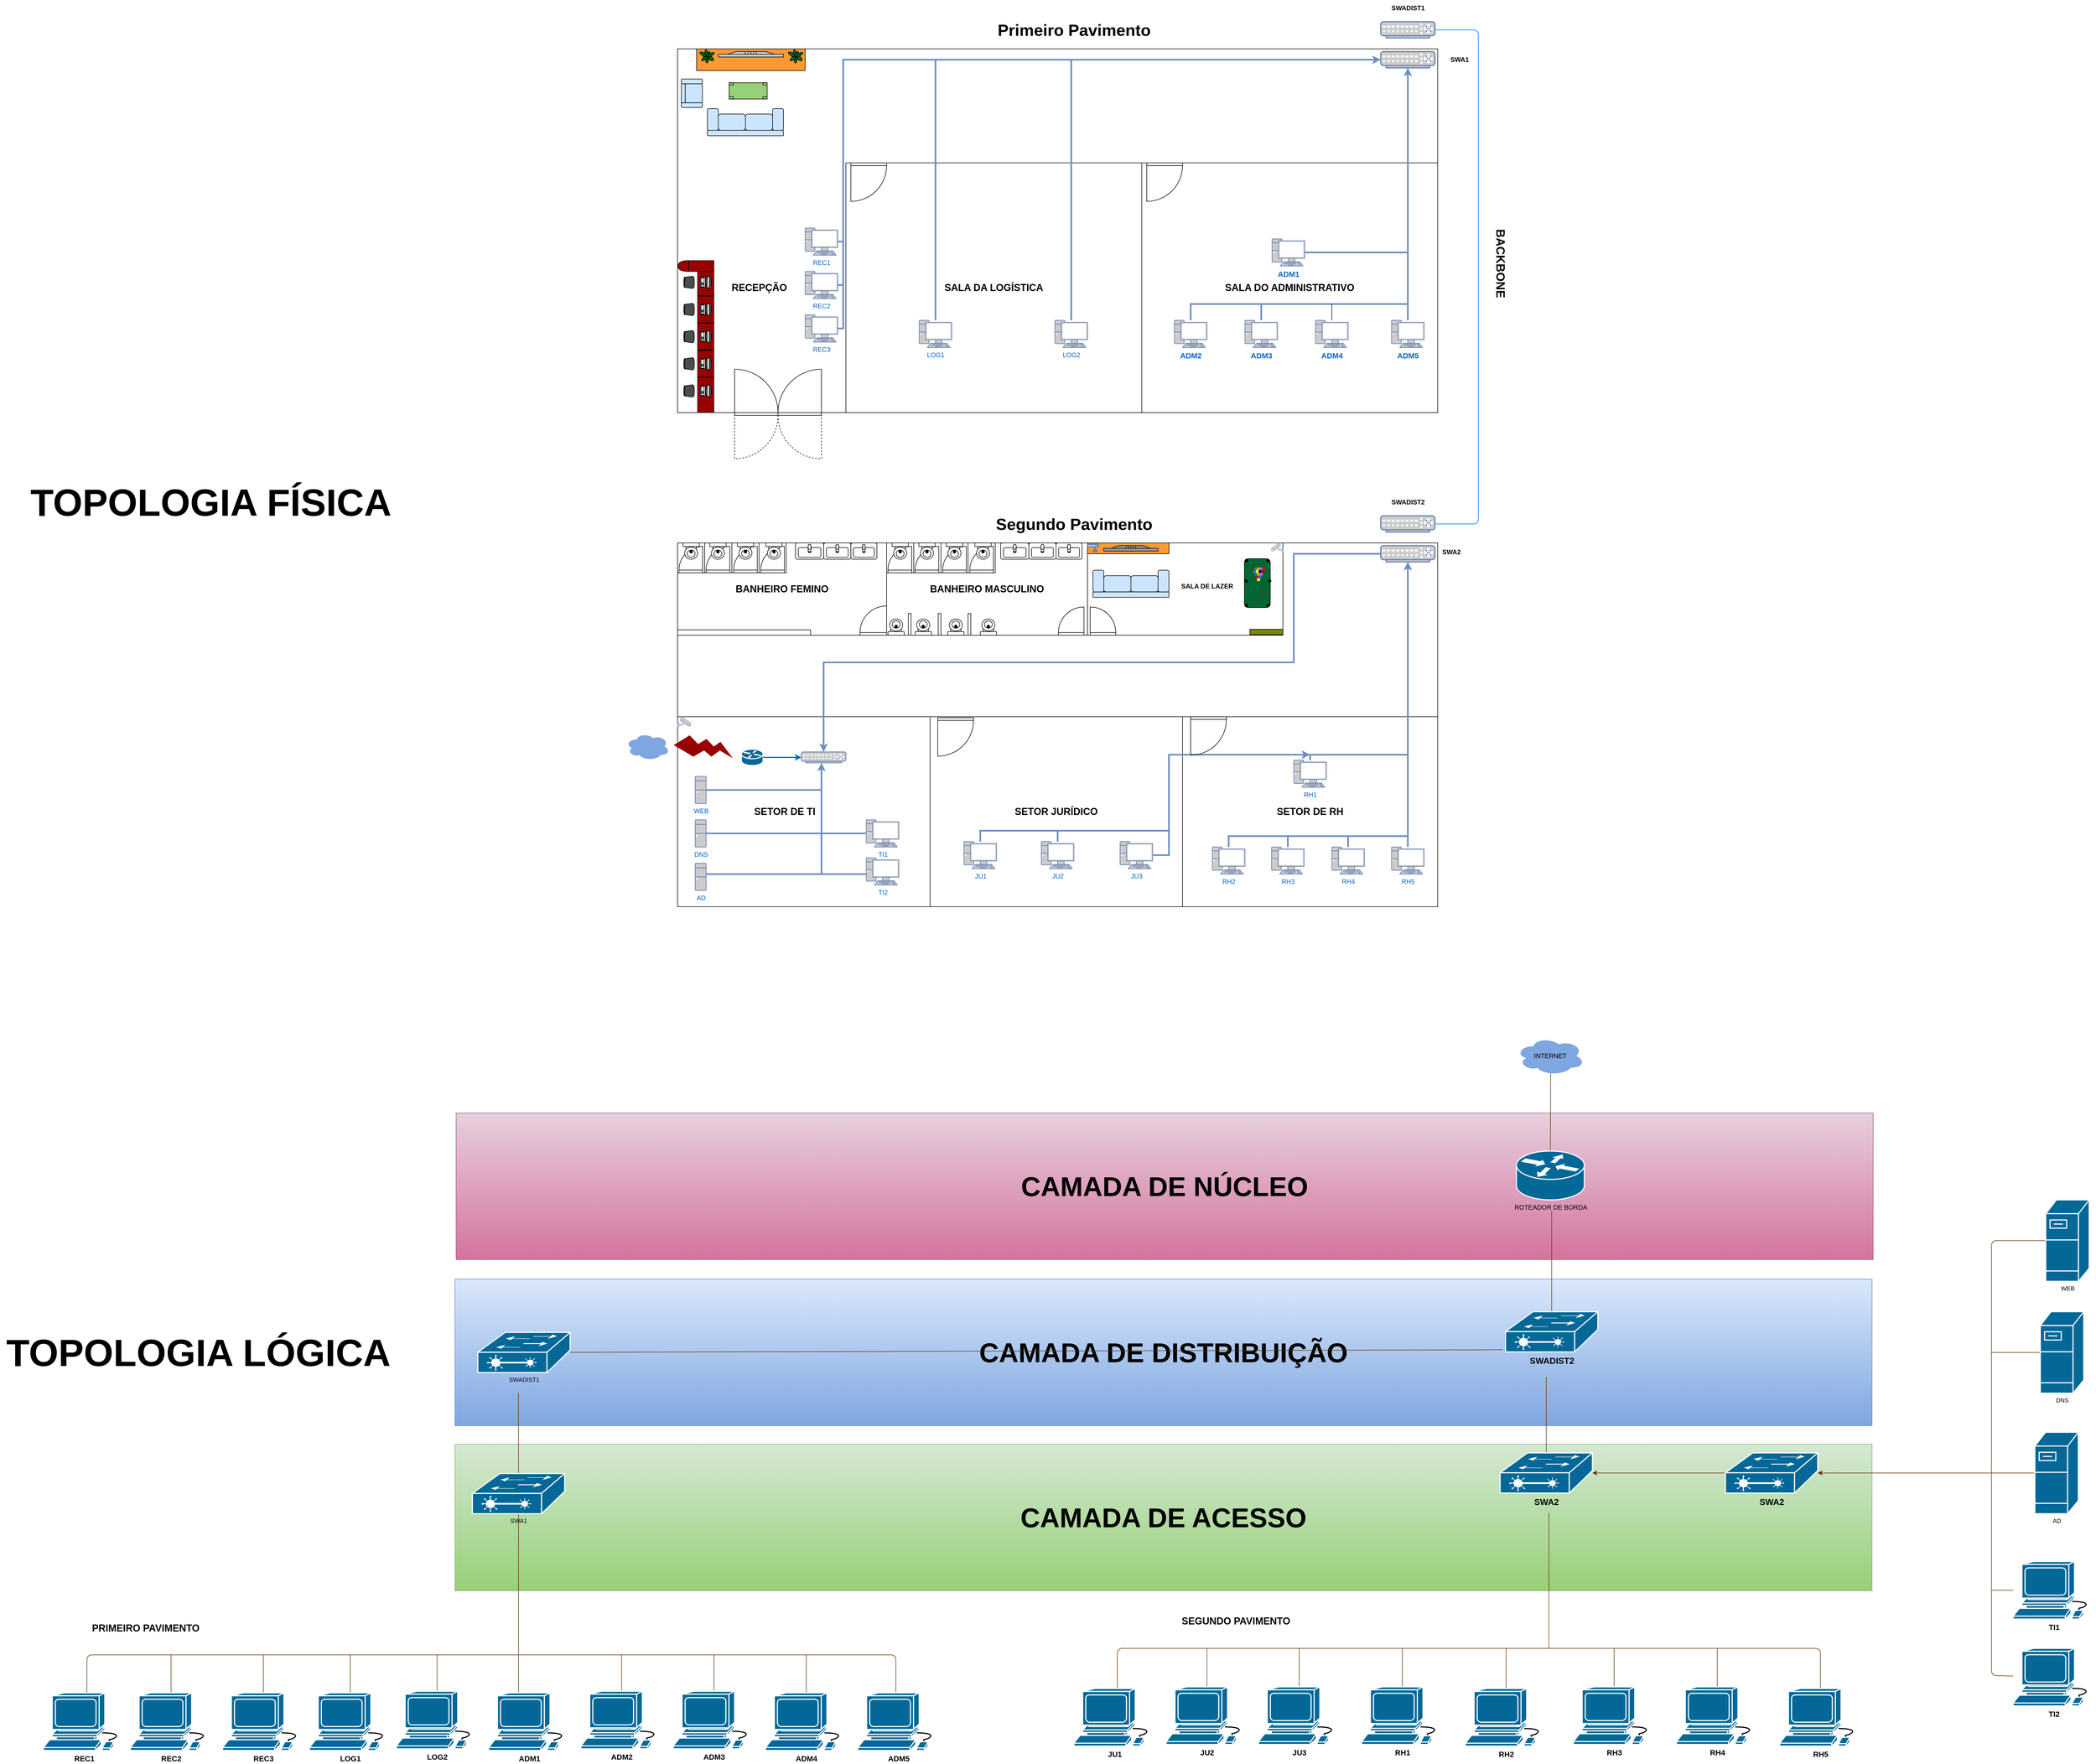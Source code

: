 <mxfile version="21.2.0" type="google">
  <diagram name="Página-1" id="YIwgmYL8wn0G0XKKxsGS">
    <mxGraphModel grid="1" page="1" gridSize="10" guides="1" tooltips="1" connect="1" arrows="1" fold="1" pageScale="1" pageWidth="827" pageHeight="1169" math="0" shadow="0">
      <root>
        <mxCell id="0" />
        <mxCell id="1" parent="0" />
        <mxCell id="Nf79GKCoAhfb_eoqn9f1-409" value="CAMADA DE ACESSO" style="rounded=0;whiteSpace=wrap;html=1;fontFamily=Helvetica;fontSize=50;fontStyle=1;fillColor=#d5e8d4;gradientColor=#97d077;strokeColor=#82b366;" vertex="1" parent="1">
          <mxGeometry x="-655" y="2730" width="2610" height="270" as="geometry" />
        </mxCell>
        <mxCell id="Nf79GKCoAhfb_eoqn9f1-408" value="CAMADA DE NÚCLEO&lt;br&gt;" style="rounded=0;whiteSpace=wrap;html=1;fontFamily=Helvetica;fontSize=50;fontStyle=1;fillColor=#e6d0de;gradientColor=#d5739d;strokeColor=#996185;" vertex="1" parent="1">
          <mxGeometry x="-652.94" y="2120" width="2610" height="270" as="geometry" />
        </mxCell>
        <mxCell id="Nf79GKCoAhfb_eoqn9f1-407" value="CAMADA DE DISTRIBUIÇÃO" style="rounded=0;whiteSpace=wrap;html=1;fontFamily=Helvetica;fontSize=50;fontStyle=1;fillColor=#dae8fc;gradientColor=#7ea6e0;strokeColor=#6c8ebf;" vertex="1" parent="1">
          <mxGeometry x="-655" y="2426" width="2610" height="270" as="geometry" />
        </mxCell>
        <mxCell id="Nf79GKCoAhfb_eoqn9f1-353" style="edgeStyle=none;shape=connector;rounded=1;jumpStyle=none;orthogonalLoop=1;jettySize=auto;html=1;labelBackgroundColor=default;strokeColor=#663300;strokeWidth=1;fontFamily=Helvetica;fontSize=11;fontColor=default;startArrow=none;startFill=0;endArrow=none;" edge="1" parent="1" source="Nf79GKCoAhfb_eoqn9f1-333">
          <mxGeometry relative="1" as="geometry">
            <mxPoint x="-537.94" y="3118" as="targetPoint" />
            <mxPoint x="-538.06" y="2966" as="sourcePoint" />
            <Array as="points">
              <mxPoint x="-537.94" y="3028" />
              <mxPoint x="-537.94" y="3078" />
            </Array>
          </mxGeometry>
        </mxCell>
        <mxCell id="Nf79GKCoAhfb_eoqn9f1-4" value="" style="rounded=0;whiteSpace=wrap;html=1;" vertex="1" parent="1">
          <mxGeometry x="-245" y="160" width="1400" height="670" as="geometry" />
        </mxCell>
        <mxCell id="Nf79GKCoAhfb_eoqn9f1-6" value="Primeiro Pavimento" style="text;html=1;align=center;verticalAlign=middle;resizable=0;points=[];autosize=1;strokeColor=none;fillColor=none;fontSize=30;fontStyle=1;labelPosition=center;verticalLabelPosition=middle;" vertex="1" parent="1">
          <mxGeometry x="330" y="100" width="310" height="50" as="geometry" />
        </mxCell>
        <mxCell id="Nf79GKCoAhfb_eoqn9f1-7" value="" style="rounded=0;whiteSpace=wrap;html=1;" vertex="1" parent="1">
          <mxGeometry x="-245" y="1070" width="1400" height="670" as="geometry" />
        </mxCell>
        <mxCell id="Nf79GKCoAhfb_eoqn9f1-8" value="Segundo Pavimento" style="text;html=1;align=center;verticalAlign=middle;resizable=0;points=[];autosize=1;strokeColor=none;fillColor=none;fontSize=30;fontStyle=1" vertex="1" parent="1">
          <mxGeometry x="330" y="1010" width="310" height="50" as="geometry" />
        </mxCell>
        <mxCell id="Nf79GKCoAhfb_eoqn9f1-11" value="SALA DO ADMINISTRATIVO" style="rounded=0;whiteSpace=wrap;html=1;fontSize=18;fontStyle=1" vertex="1" parent="1">
          <mxGeometry x="610" y="370" width="545" height="460" as="geometry" />
        </mxCell>
        <mxCell id="Nf79GKCoAhfb_eoqn9f1-12" value="SALA DA LOGÍSTICA" style="rounded=0;whiteSpace=wrap;html=1;fontStyle=1;fontSize=18;" vertex="1" parent="1">
          <mxGeometry x="65" y="370" width="545" height="460" as="geometry" />
        </mxCell>
        <mxCell id="Nf79GKCoAhfb_eoqn9f1-14" value="RECEPÇÃO" style="text;html=1;align=center;verticalAlign=middle;resizable=0;points=[];autosize=1;strokeColor=none;fillColor=none;fontSize=18;fontStyle=1" vertex="1" parent="1">
          <mxGeometry x="-160" y="580" width="130" height="40" as="geometry" />
        </mxCell>
        <mxCell id="Nf79GKCoAhfb_eoqn9f1-16" value="SETOR DE TI" style="rounded=0;whiteSpace=wrap;html=1;fontStyle=1;align=center;labelPosition=center;verticalLabelPosition=middle;verticalAlign=middle;labelBorderColor=none;spacingLeft=0;spacingRight=70;fontSize=18;" vertex="1" parent="1">
          <mxGeometry x="-245" y="1390" width="465" height="350" as="geometry" />
        </mxCell>
        <mxCell id="Nf79GKCoAhfb_eoqn9f1-17" value="SETOR JURÍDICO" style="rounded=0;whiteSpace=wrap;html=1;fontStyle=1;fontSize=18;" vertex="1" parent="1">
          <mxGeometry x="220" y="1390" width="465" height="350" as="geometry" />
        </mxCell>
        <mxCell id="Nf79GKCoAhfb_eoqn9f1-18" value="SETOR DE RH" style="rounded=0;whiteSpace=wrap;html=1;fontStyle=1;fontSize=18;" vertex="1" parent="1">
          <mxGeometry x="685" y="1390" width="470" height="350" as="geometry" />
        </mxCell>
        <mxCell id="Nf79GKCoAhfb_eoqn9f1-19" value="BANHEIRO FEMINO" style="rounded=0;whiteSpace=wrap;html=1;fontStyle=1;fontSize=18;" vertex="1" parent="1">
          <mxGeometry x="-245" y="1070" width="385" height="170" as="geometry" />
        </mxCell>
        <mxCell id="Nf79GKCoAhfb_eoqn9f1-23" value="BANHEIRO MASCULINO" style="rounded=0;whiteSpace=wrap;html=1;fontStyle=1;fontSize=18;" vertex="1" parent="1">
          <mxGeometry x="140" y="1070" width="370" height="170" as="geometry" />
        </mxCell>
        <mxCell id="Nf79GKCoAhfb_eoqn9f1-24" value="" style="rounded=0;whiteSpace=wrap;html=1;fillColor=#990000;" vertex="1" parent="1">
          <mxGeometry x="-208.12" y="570" width="30" height="260" as="geometry" />
        </mxCell>
        <mxCell id="Nf79GKCoAhfb_eoqn9f1-25" value="" style="shape=or;whiteSpace=wrap;html=1;rotation=-180;fillColor=#990000;" vertex="1" parent="1">
          <mxGeometry x="-244.37" y="550" width="20" height="20" as="geometry" />
        </mxCell>
        <mxCell id="Nf79GKCoAhfb_eoqn9f1-28" value="" style="rounded=0;whiteSpace=wrap;html=1;fillColor=#FF9933;" vertex="1" parent="1">
          <mxGeometry x="-210" y="160" width="200" height="40" as="geometry" />
        </mxCell>
        <mxCell id="Nf79GKCoAhfb_eoqn9f1-32" value="" style="rounded=1;whiteSpace=wrap;html=1;fontColor=#CCCCFF;fillColor=#CCE5FF;" vertex="1" parent="1">
          <mxGeometry x="-170" y="280" width="50" height="30" as="geometry" />
        </mxCell>
        <mxCell id="Nf79GKCoAhfb_eoqn9f1-33" value="" style="rounded=1;whiteSpace=wrap;html=1;fontColor=#CCCCFF;fillColor=#CCE5FF;" vertex="1" parent="1">
          <mxGeometry x="-120" y="280" width="50" height="30" as="geometry" />
        </mxCell>
        <mxCell id="Nf79GKCoAhfb_eoqn9f1-34" value="" style="rounded=1;whiteSpace=wrap;html=1;fontColor=#CCCCFF;fillColor=#CCE5FF;" vertex="1" parent="1">
          <mxGeometry x="-190" y="310" width="140" height="10" as="geometry" />
        </mxCell>
        <mxCell id="Nf79GKCoAhfb_eoqn9f1-40" value="" style="rounded=1;whiteSpace=wrap;html=1;fontColor=#CCCCFF;fillColor=#CCE5FF;" vertex="1" parent="1">
          <mxGeometry x="-190" y="270" width="20" height="40" as="geometry" />
        </mxCell>
        <mxCell id="Nf79GKCoAhfb_eoqn9f1-41" value="" style="rounded=1;whiteSpace=wrap;html=1;fontColor=#CCCCFF;fillColor=#CCE5FF;" vertex="1" parent="1">
          <mxGeometry x="-70" y="270" width="20" height="40" as="geometry" />
        </mxCell>
        <mxCell id="Nf79GKCoAhfb_eoqn9f1-48" value="" style="verticalLabelPosition=bottom;html=1;verticalAlign=top;align=center;shape=mxgraph.floorplan.doorDoubleAction;aspect=fixed;flipV=1;" vertex="1" parent="1">
          <mxGeometry x="-140" y="750" width="80" height="165" as="geometry" />
        </mxCell>
        <mxCell id="Nf79GKCoAhfb_eoqn9f1-49" value="" style="verticalLabelPosition=bottom;html=1;verticalAlign=top;align=center;shape=mxgraph.floorplan.doorDoubleAction;aspect=fixed;flipH=1;flipV=1;" vertex="1" parent="1">
          <mxGeometry x="-60" y="750" width="80" height="165" as="geometry" />
        </mxCell>
        <mxCell id="Nf79GKCoAhfb_eoqn9f1-66" value="" style="verticalLabelPosition=bottom;html=1;verticalAlign=top;align=center;shape=mxgraph.floorplan.sink_22;" vertex="1" parent="1">
          <mxGeometry x="-27.88" y="1070" width="52" height="30" as="geometry" />
        </mxCell>
        <mxCell id="Nf79GKCoAhfb_eoqn9f1-67" value="" style="verticalLabelPosition=bottom;html=1;verticalAlign=top;align=center;shape=mxgraph.floorplan.sink_22;" vertex="1" parent="1">
          <mxGeometry x="24.12" y="1070" width="50" height="30" as="geometry" />
        </mxCell>
        <mxCell id="Nf79GKCoAhfb_eoqn9f1-68" value="" style="verticalLabelPosition=bottom;html=1;verticalAlign=top;align=center;shape=mxgraph.floorplan.sink_22;" vertex="1" parent="1">
          <mxGeometry x="74.12" y="1070" width="48" height="30" as="geometry" />
        </mxCell>
        <mxCell id="Nf79GKCoAhfb_eoqn9f1-72" value="" style="rounded=0;whiteSpace=wrap;html=1;fillColor=#990000;" vertex="1" parent="1">
          <mxGeometry x="-224.37" y="550" width="46.25" height="20" as="geometry" />
        </mxCell>
        <mxCell id="Nf79GKCoAhfb_eoqn9f1-94" style="edgeStyle=orthogonalEdgeStyle;rounded=0;orthogonalLoop=1;jettySize=auto;html=1;endArrow=none;endFill=0;fillColor=#dae8fc;strokeColor=#6C8EBF;strokeWidth=3;" edge="1" parent="1" source="Nf79GKCoAhfb_eoqn9f1-73">
          <mxGeometry relative="1" as="geometry">
            <mxPoint x="480" y="200" as="targetPoint" />
            <Array as="points">
              <mxPoint x="230" y="180" />
              <mxPoint x="480" y="180" />
            </Array>
          </mxGeometry>
        </mxCell>
        <mxCell id="Nf79GKCoAhfb_eoqn9f1-73" value="LOG1" style="fontColor=#0066CC;verticalAlign=top;verticalLabelPosition=bottom;labelPosition=center;align=center;html=1;outlineConnect=0;fillColor=#CCCCCC;strokeColor=#6881B3;gradientColor=none;gradientDirection=north;strokeWidth=2;shape=mxgraph.networks.pc;" vertex="1" parent="1">
          <mxGeometry x="200" y="660" width="60" height="50" as="geometry" />
        </mxCell>
        <mxCell id="Nf79GKCoAhfb_eoqn9f1-92" style="edgeStyle=orthogonalEdgeStyle;rounded=0;orthogonalLoop=1;jettySize=auto;html=1;entryX=0;entryY=0.5;entryDx=0;entryDy=0;entryPerimeter=0;fillColor=#dae8fc;strokeColor=#6c8ebf;strokeWidth=3;" edge="1" parent="1" source="Nf79GKCoAhfb_eoqn9f1-74" target="Nf79GKCoAhfb_eoqn9f1-84">
          <mxGeometry relative="1" as="geometry">
            <Array as="points">
              <mxPoint x="480" y="180" />
              <mxPoint x="1050" y="180" />
            </Array>
          </mxGeometry>
        </mxCell>
        <mxCell id="Nf79GKCoAhfb_eoqn9f1-74" value="LOG2" style="fontColor=#0066CC;verticalAlign=top;verticalLabelPosition=bottom;labelPosition=center;align=center;html=1;outlineConnect=0;fillColor=#CCCCCC;strokeColor=#6881B3;gradientColor=none;gradientDirection=north;strokeWidth=2;shape=mxgraph.networks.pc;" vertex="1" parent="1">
          <mxGeometry x="450" y="660" width="60" height="50" as="geometry" />
        </mxCell>
        <mxCell id="Nf79GKCoAhfb_eoqn9f1-85" style="edgeStyle=orthogonalEdgeStyle;rounded=0;orthogonalLoop=1;jettySize=auto;html=1;fillColor=#dae8fc;strokeColor=#6c8ebf;strokeWidth=3;" edge="1" parent="1" source="Nf79GKCoAhfb_eoqn9f1-75" target="Nf79GKCoAhfb_eoqn9f1-84">
          <mxGeometry relative="1" as="geometry" />
        </mxCell>
        <mxCell id="Nf79GKCoAhfb_eoqn9f1-75" value="ADM1" style="fontColor=#0066CC;verticalAlign=top;verticalLabelPosition=bottom;labelPosition=center;align=center;html=1;outlineConnect=0;fillColor=#CCCCCC;strokeColor=#6881B3;gradientColor=none;gradientDirection=north;strokeWidth=2;shape=mxgraph.networks.pc;fontSize=14;fontStyle=1" vertex="1" parent="1">
          <mxGeometry x="850" y="510" width="60" height="50" as="geometry" />
        </mxCell>
        <mxCell id="Nf79GKCoAhfb_eoqn9f1-89" style="edgeStyle=orthogonalEdgeStyle;rounded=0;orthogonalLoop=1;jettySize=auto;html=1;endArrow=none;endFill=0;fillColor=#dae8fc;strokeColor=#6c8ebf;strokeWidth=3;" edge="1" parent="1" source="Nf79GKCoAhfb_eoqn9f1-76">
          <mxGeometry relative="1" as="geometry">
            <mxPoint x="830" y="630" as="targetPoint" />
            <Array as="points">
              <mxPoint x="700" y="630" />
            </Array>
          </mxGeometry>
        </mxCell>
        <mxCell id="Nf79GKCoAhfb_eoqn9f1-76" value="ADM2" style="fontColor=#0066CC;verticalAlign=top;verticalLabelPosition=bottom;labelPosition=center;align=center;html=1;outlineConnect=0;fillColor=#CCCCCC;strokeColor=#6881B3;gradientColor=none;gradientDirection=north;strokeWidth=2;shape=mxgraph.networks.pc;fontStyle=1;fontSize=14;" vertex="1" parent="1">
          <mxGeometry x="670" y="660" width="60" height="50" as="geometry" />
        </mxCell>
        <mxCell id="Nf79GKCoAhfb_eoqn9f1-87" style="edgeStyle=orthogonalEdgeStyle;rounded=0;orthogonalLoop=1;jettySize=auto;html=1;endArrow=none;endFill=0;fillColor=#dae8fc;strokeColor=#6c8ebf;strokeWidth=3;" edge="1" parent="1" source="Nf79GKCoAhfb_eoqn9f1-77">
          <mxGeometry relative="1" as="geometry">
            <mxPoint x="1100" y="600" as="targetPoint" />
            <Array as="points">
              <mxPoint x="830" y="630" />
              <mxPoint x="1100" y="630" />
            </Array>
          </mxGeometry>
        </mxCell>
        <mxCell id="Nf79GKCoAhfb_eoqn9f1-77" value="ADM3" style="fontColor=#0066CC;verticalAlign=top;verticalLabelPosition=bottom;labelPosition=center;align=center;html=1;outlineConnect=0;fillColor=#CCCCCC;strokeColor=#6881B3;gradientColor=none;gradientDirection=north;strokeWidth=2;shape=mxgraph.networks.pc;fontSize=14;fontStyle=1" vertex="1" parent="1">
          <mxGeometry x="800" y="660" width="60" height="50" as="geometry" />
        </mxCell>
        <mxCell id="Nf79GKCoAhfb_eoqn9f1-88" style="edgeStyle=orthogonalEdgeStyle;rounded=0;orthogonalLoop=1;jettySize=auto;html=1;endArrow=none;endFill=0;" edge="1" parent="1" source="Nf79GKCoAhfb_eoqn9f1-78">
          <mxGeometry relative="1" as="geometry">
            <mxPoint x="960" y="630" as="targetPoint" />
          </mxGeometry>
        </mxCell>
        <mxCell id="Nf79GKCoAhfb_eoqn9f1-78" value="ADM4" style="fontColor=#0066CC;verticalAlign=top;verticalLabelPosition=bottom;labelPosition=center;align=center;html=1;outlineConnect=0;fillColor=#CCCCCC;strokeColor=#6881B3;gradientColor=none;gradientDirection=north;strokeWidth=2;shape=mxgraph.networks.pc;fontSize=14;fontStyle=1" vertex="1" parent="1">
          <mxGeometry x="930" y="660" width="60" height="50" as="geometry" />
        </mxCell>
        <mxCell id="Nf79GKCoAhfb_eoqn9f1-96" style="edgeStyle=orthogonalEdgeStyle;rounded=0;orthogonalLoop=1;jettySize=auto;html=1;endArrow=none;endFill=0;fillColor=#dae8fc;strokeColor=#6c8ebf;strokeWidth=3;" edge="1" parent="1" source="Nf79GKCoAhfb_eoqn9f1-79">
          <mxGeometry relative="1" as="geometry">
            <mxPoint x="230" y="200" as="targetPoint" />
            <Array as="points">
              <mxPoint x="60" y="515" />
              <mxPoint x="60" y="180" />
              <mxPoint x="230" y="180" />
            </Array>
          </mxGeometry>
        </mxCell>
        <mxCell id="Nf79GKCoAhfb_eoqn9f1-79" value="REC1" style="fontColor=#0066CC;verticalAlign=top;verticalLabelPosition=bottom;labelPosition=center;align=center;html=1;outlineConnect=0;fillColor=#CCCCCC;strokeColor=#6881B3;gradientColor=none;gradientDirection=north;strokeWidth=2;shape=mxgraph.networks.pc;" vertex="1" parent="1">
          <mxGeometry x="-10" y="490" width="60" height="50" as="geometry" />
        </mxCell>
        <mxCell id="Nf79GKCoAhfb_eoqn9f1-98" style="edgeStyle=orthogonalEdgeStyle;rounded=0;orthogonalLoop=1;jettySize=auto;html=1;strokeColor=#6c8ebf;endArrow=none;endFill=0;fillColor=#dae8fc;strokeWidth=3;" edge="1" parent="1" source="Nf79GKCoAhfb_eoqn9f1-80">
          <mxGeometry relative="1" as="geometry">
            <mxPoint x="60" y="480" as="targetPoint" />
            <Array as="points">
              <mxPoint x="60" y="595" />
            </Array>
          </mxGeometry>
        </mxCell>
        <mxCell id="Nf79GKCoAhfb_eoqn9f1-80" value="REC2" style="fontColor=#0066CC;verticalAlign=top;verticalLabelPosition=bottom;labelPosition=center;align=center;html=1;outlineConnect=0;fillColor=#CCCCCC;strokeColor=#6881B3;gradientColor=none;gradientDirection=north;strokeWidth=2;shape=mxgraph.networks.pc;" vertex="1" parent="1">
          <mxGeometry x="-10" y="570" width="60" height="50" as="geometry" />
        </mxCell>
        <mxCell id="Nf79GKCoAhfb_eoqn9f1-100" style="edgeStyle=orthogonalEdgeStyle;rounded=0;orthogonalLoop=1;jettySize=auto;html=1;endArrow=none;endFill=0;fillColor=#dae8fc;strokeColor=#6c8ebf;strokeWidth=3;" edge="1" parent="1" source="Nf79GKCoAhfb_eoqn9f1-81">
          <mxGeometry relative="1" as="geometry">
            <mxPoint x="60" y="590" as="targetPoint" />
            <Array as="points">
              <mxPoint x="60" y="675" />
            </Array>
          </mxGeometry>
        </mxCell>
        <mxCell id="Nf79GKCoAhfb_eoqn9f1-81" value="REC3" style="fontColor=#0066CC;verticalAlign=top;verticalLabelPosition=bottom;labelPosition=center;align=center;html=1;outlineConnect=0;fillColor=#CCCCCC;strokeColor=#6881B3;gradientColor=none;gradientDirection=north;strokeWidth=2;shape=mxgraph.networks.pc;" vertex="1" parent="1">
          <mxGeometry x="-10" y="650" width="60" height="50" as="geometry" />
        </mxCell>
        <mxCell id="Nf79GKCoAhfb_eoqn9f1-86" style="edgeStyle=orthogonalEdgeStyle;rounded=0;orthogonalLoop=1;jettySize=auto;html=1;endArrow=none;endFill=0;fillColor=#dae8fc;strokeColor=#6c8ebf;strokeWidth=3;" edge="1" parent="1" source="Nf79GKCoAhfb_eoqn9f1-83">
          <mxGeometry relative="1" as="geometry">
            <mxPoint x="1100" y="510" as="targetPoint" />
          </mxGeometry>
        </mxCell>
        <mxCell id="Nf79GKCoAhfb_eoqn9f1-83" value="ADM5" style="fontColor=#0066CC;verticalAlign=top;verticalLabelPosition=bottom;labelPosition=center;align=center;html=1;outlineConnect=0;fillColor=#CCCCCC;strokeColor=#6881B3;gradientColor=none;gradientDirection=north;strokeWidth=2;shape=mxgraph.networks.pc;fontSize=14;fontStyle=1" vertex="1" parent="1">
          <mxGeometry x="1070" y="660" width="60" height="50" as="geometry" />
        </mxCell>
        <mxCell id="Nf79GKCoAhfb_eoqn9f1-84" value="" style="fontColor=#0066CC;verticalAlign=top;verticalLabelPosition=bottom;labelPosition=center;align=center;html=1;outlineConnect=0;fillColor=#CCCCCC;strokeColor=#6881B3;gradientColor=none;gradientDirection=north;strokeWidth=2;shape=mxgraph.networks.switch;" vertex="1" parent="1">
          <mxGeometry x="1050" y="165" width="100" height="30" as="geometry" />
        </mxCell>
        <mxCell id="Nf79GKCoAhfb_eoqn9f1-101" value="" style="rounded=0;whiteSpace=wrap;html=1;" vertex="1" parent="1">
          <mxGeometry x="140" y="1070" width="50" height="55" as="geometry" />
        </mxCell>
        <mxCell id="Nf79GKCoAhfb_eoqn9f1-103" value="" style="rounded=0;whiteSpace=wrap;html=1;" vertex="1" parent="1">
          <mxGeometry x="190" y="1070" width="50" height="55" as="geometry" />
        </mxCell>
        <mxCell id="Nf79GKCoAhfb_eoqn9f1-104" value="" style="rounded=0;whiteSpace=wrap;html=1;" vertex="1" parent="1">
          <mxGeometry x="240" y="1070" width="50" height="55" as="geometry" />
        </mxCell>
        <mxCell id="Nf79GKCoAhfb_eoqn9f1-105" value="" style="rounded=0;whiteSpace=wrap;html=1;" vertex="1" parent="1">
          <mxGeometry x="290" y="1070" width="50" height="55" as="geometry" />
        </mxCell>
        <mxCell id="Nf79GKCoAhfb_eoqn9f1-112" value="" style="verticalLabelPosition=bottom;html=1;verticalAlign=top;align=center;shape=mxgraph.floorplan.toilet;rotation=-180;" vertex="1" parent="1">
          <mxGeometry x="142.5" y="1210" width="30" height="30" as="geometry" />
        </mxCell>
        <mxCell id="Nf79GKCoAhfb_eoqn9f1-113" value="" style="verticalLabelPosition=bottom;html=1;verticalAlign=top;align=center;shape=mxgraph.floorplan.toilet;rotation=-180;" vertex="1" parent="1">
          <mxGeometry x="192.5" y="1210" width="30" height="30" as="geometry" />
        </mxCell>
        <mxCell id="Nf79GKCoAhfb_eoqn9f1-114" value="" style="verticalLabelPosition=bottom;html=1;verticalAlign=top;align=center;shape=mxgraph.floorplan.toilet;rotation=-180;" vertex="1" parent="1">
          <mxGeometry x="252.5" y="1210" width="30" height="30" as="geometry" />
        </mxCell>
        <mxCell id="Nf79GKCoAhfb_eoqn9f1-115" value="" style="verticalLabelPosition=bottom;html=1;verticalAlign=top;align=center;shape=mxgraph.floorplan.toilet;rotation=-180;" vertex="1" parent="1">
          <mxGeometry x="312.5" y="1210" width="30" height="30" as="geometry" />
        </mxCell>
        <mxCell id="Nf79GKCoAhfb_eoqn9f1-118" value="" style="rounded=0;whiteSpace=wrap;html=1;rotation=-90;" vertex="1" parent="1">
          <mxGeometry x="162.5" y="1217.5" width="40" height="5" as="geometry" />
        </mxCell>
        <mxCell id="Nf79GKCoAhfb_eoqn9f1-119" value="" style="rounded=0;whiteSpace=wrap;html=1;rotation=-90;" vertex="1" parent="1">
          <mxGeometry x="217.5" y="1217.5" width="40" height="5" as="geometry" />
        </mxCell>
        <mxCell id="Nf79GKCoAhfb_eoqn9f1-121" value="" style="rounded=0;whiteSpace=wrap;html=1;rotation=-90;" vertex="1" parent="1">
          <mxGeometry x="272.5" y="1217.5" width="40" height="5" as="geometry" />
        </mxCell>
        <mxCell id="Nf79GKCoAhfb_eoqn9f1-122" value="" style="verticalLabelPosition=bottom;html=1;verticalAlign=top;align=center;shape=mxgraph.floorplan.doorRight;aspect=fixed;flipV=1;" vertex="1" parent="1">
          <mxGeometry x="456.47" y="1190" width="47.06" height="50" as="geometry" />
        </mxCell>
        <mxCell id="Nf79GKCoAhfb_eoqn9f1-123" value="" style="verticalLabelPosition=bottom;html=1;verticalAlign=top;align=center;shape=mxgraph.floorplan.doorRight;aspect=fixed;flipV=1;" vertex="1" parent="1">
          <mxGeometry x="90.94" y="1187.88" width="49.06" height="52.12" as="geometry" />
        </mxCell>
        <mxCell id="Nf79GKCoAhfb_eoqn9f1-124" value="" style="verticalLabelPosition=bottom;html=1;verticalAlign=top;align=center;shape=mxgraph.floorplan.flat_tv;fillColor=#CCCCCC;" vertex="1" parent="1">
          <mxGeometry x="-170" y="165" width="120" height="10" as="geometry" />
        </mxCell>
        <mxCell id="Nf79GKCoAhfb_eoqn9f1-125" value="" style="verticalLabelPosition=bottom;html=1;verticalAlign=top;align=center;shape=mxgraph.floorplan.plant;fillColor=#006600;" vertex="1" parent="1">
          <mxGeometry x="-203" y="160" width="23" height="26" as="geometry" />
        </mxCell>
        <mxCell id="Nf79GKCoAhfb_eoqn9f1-127" value="" style="verticalLabelPosition=bottom;html=1;verticalAlign=top;align=center;shape=mxgraph.floorplan.plant;fillColor=#006633;" vertex="1" parent="1">
          <mxGeometry x="-40" y="160" width="23" height="26" as="geometry" />
        </mxCell>
        <mxCell id="Nf79GKCoAhfb_eoqn9f1-128" value="" style="verticalLabelPosition=bottom;html=1;verticalAlign=top;align=center;shape=mxgraph.floorplan.sofa;rotation=-90;fontColor=#CCCCFF;fillColor=#CCE5FF;" vertex="1" parent="1">
          <mxGeometry x="-245" y="222.34" width="52.5" height="38.83" as="geometry" />
        </mxCell>
        <mxCell id="Nf79GKCoAhfb_eoqn9f1-131" value="" style="verticalLabelPosition=bottom;html=1;verticalAlign=top;align=center;shape=mxgraph.floorplan.table;fillColor=#97D077;strokeColor=#000000;" vertex="1" parent="1">
          <mxGeometry x="-150" y="222.34" width="70" height="30" as="geometry" />
        </mxCell>
        <mxCell id="Nf79GKCoAhfb_eoqn9f1-132" value="" style="rounded=0;whiteSpace=wrap;html=1;" vertex="1" parent="1">
          <mxGeometry x="-245" y="1230" width="245" height="10" as="geometry" />
        </mxCell>
        <mxCell id="Nf79GKCoAhfb_eoqn9f1-133" value="TI1" style="fontColor=#0066CC;verticalAlign=top;verticalLabelPosition=bottom;labelPosition=center;align=center;html=1;outlineConnect=0;fillColor=#CCCCCC;strokeColor=#6881B3;gradientColor=none;gradientDirection=north;strokeWidth=2;shape=mxgraph.networks.pc;" vertex="1" parent="1">
          <mxGeometry x="102.5" y="1580" width="60" height="50" as="geometry" />
        </mxCell>
        <mxCell id="Nf79GKCoAhfb_eoqn9f1-134" value="TI2" style="fontColor=#0066CC;verticalAlign=top;verticalLabelPosition=bottom;labelPosition=center;align=center;html=1;outlineConnect=0;fillColor=#CCCCCC;strokeColor=#6881B3;gradientColor=none;gradientDirection=north;strokeWidth=2;shape=mxgraph.networks.pc;" vertex="1" parent="1">
          <mxGeometry x="102.5" y="1650" width="60" height="50" as="geometry" />
        </mxCell>
        <mxCell id="Nf79GKCoAhfb_eoqn9f1-234" style="edgeStyle=orthogonalEdgeStyle;rounded=0;orthogonalLoop=1;jettySize=auto;html=1;endArrow=none;endFill=0;strokeWidth=3;strokeColor=#6C8EBF;" edge="1" parent="1" source="Nf79GKCoAhfb_eoqn9f1-135">
          <mxGeometry relative="1" as="geometry">
            <mxPoint x="20" y="1525" as="targetPoint" />
          </mxGeometry>
        </mxCell>
        <mxCell id="Nf79GKCoAhfb_eoqn9f1-135" value="WEB" style="fontColor=#0066CC;verticalAlign=top;verticalLabelPosition=bottom;labelPosition=center;align=center;html=1;outlineConnect=0;fillColor=#CCCCCC;strokeColor=#6881B3;gradientColor=none;gradientDirection=north;strokeWidth=2;shape=mxgraph.networks.desktop_pc;" vertex="1" parent="1">
          <mxGeometry x="-212.5" y="1500" width="20" height="50" as="geometry" />
        </mxCell>
        <mxCell id="Nf79GKCoAhfb_eoqn9f1-232" style="edgeStyle=orthogonalEdgeStyle;rounded=0;orthogonalLoop=1;jettySize=auto;html=1;entryX=0;entryY=0.5;entryDx=0;entryDy=0;entryPerimeter=0;strokeWidth=3;strokeColor=#6C8EBF;endArrow=none;endFill=0;" edge="1" parent="1" source="Nf79GKCoAhfb_eoqn9f1-136" target="Nf79GKCoAhfb_eoqn9f1-133">
          <mxGeometry relative="1" as="geometry" />
        </mxCell>
        <mxCell id="Nf79GKCoAhfb_eoqn9f1-136" value="DNS" style="fontColor=#0066CC;verticalAlign=top;verticalLabelPosition=bottom;labelPosition=center;align=center;html=1;outlineConnect=0;fillColor=#CCCCCC;strokeColor=#6881B3;gradientColor=none;gradientDirection=north;strokeWidth=2;shape=mxgraph.networks.desktop_pc;" vertex="1" parent="1">
          <mxGeometry x="-212.5" y="1580" width="20" height="50" as="geometry" />
        </mxCell>
        <mxCell id="Nf79GKCoAhfb_eoqn9f1-233" style="edgeStyle=orthogonalEdgeStyle;rounded=0;orthogonalLoop=1;jettySize=auto;html=1;strokeWidth=3;strokeColor=#6C8EBF;endArrow=none;endFill=0;" edge="1" parent="1" source="Nf79GKCoAhfb_eoqn9f1-137" target="Nf79GKCoAhfb_eoqn9f1-134">
          <mxGeometry relative="1" as="geometry">
            <Array as="points">
              <mxPoint x="50" y="1680" />
              <mxPoint x="50" y="1680" />
            </Array>
          </mxGeometry>
        </mxCell>
        <mxCell id="Nf79GKCoAhfb_eoqn9f1-137" value="AD" style="fontColor=#0066CC;verticalAlign=top;verticalLabelPosition=bottom;labelPosition=center;align=center;html=1;outlineConnect=0;fillColor=#CCCCCC;strokeColor=#6881B3;gradientColor=none;gradientDirection=north;strokeWidth=2;shape=mxgraph.networks.desktop_pc;" vertex="1" parent="1">
          <mxGeometry x="-212.5" y="1660" width="20" height="50" as="geometry" />
        </mxCell>
        <mxCell id="Nf79GKCoAhfb_eoqn9f1-148" value="" style="rounded=0;whiteSpace=wrap;html=1;" vertex="1" parent="1">
          <mxGeometry x="510" y="1070" width="360" height="170" as="geometry" />
        </mxCell>
        <mxCell id="Nf79GKCoAhfb_eoqn9f1-138" value="" style="rounded=0;whiteSpace=wrap;html=1;strokeColor=#000000;fillColor=#FF9933;" vertex="1" parent="1">
          <mxGeometry x="510" y="1070" width="150" height="20" as="geometry" />
        </mxCell>
        <mxCell id="Nf79GKCoAhfb_eoqn9f1-139" value="" style="verticalLabelPosition=bottom;html=1;verticalAlign=top;align=center;shape=mxgraph.floorplan.flat_tv;fillColor=#999999;" vertex="1" parent="1">
          <mxGeometry x="540" y="1075" width="100" height="10" as="geometry" />
        </mxCell>
        <mxCell id="Nf79GKCoAhfb_eoqn9f1-141" value="" style="rounded=1;whiteSpace=wrap;html=1;fillColor=#CCE5FF;" vertex="1" parent="1">
          <mxGeometry x="540" y="1130.19" width="50" height="30" as="geometry" />
        </mxCell>
        <mxCell id="Nf79GKCoAhfb_eoqn9f1-142" value="" style="rounded=1;whiteSpace=wrap;html=1;fillColor=#CCE5FF;" vertex="1" parent="1">
          <mxGeometry x="590" y="1130.19" width="50" height="30" as="geometry" />
        </mxCell>
        <mxCell id="Nf79GKCoAhfb_eoqn9f1-143" value="" style="rounded=1;whiteSpace=wrap;html=1;fillColor=#CCE5FF;" vertex="1" parent="1">
          <mxGeometry x="520" y="1160.19" width="140" height="10" as="geometry" />
        </mxCell>
        <mxCell id="Nf79GKCoAhfb_eoqn9f1-144" value="" style="rounded=1;whiteSpace=wrap;html=1;fillColor=#CCE5FF;" vertex="1" parent="1">
          <mxGeometry x="520" y="1120.19" width="20" height="40" as="geometry" />
        </mxCell>
        <mxCell id="Nf79GKCoAhfb_eoqn9f1-145" value="" style="rounded=1;whiteSpace=wrap;html=1;fillColor=#CCE5FF;" vertex="1" parent="1">
          <mxGeometry x="640" y="1120.19" width="20" height="40" as="geometry" />
        </mxCell>
        <mxCell id="Nf79GKCoAhfb_eoqn9f1-151" value="" style="rounded=1;whiteSpace=wrap;html=1;rotation=90;fillColor=#006633;" vertex="1" parent="1">
          <mxGeometry x="777.81" y="1120.19" width="90" height="47.63" as="geometry" />
        </mxCell>
        <mxCell id="Nf79GKCoAhfb_eoqn9f1-158" value="" style="rounded=0;whiteSpace=wrap;html=1;strokeColor=#000000;fillColor=#7A8700;" vertex="1" parent="1">
          <mxGeometry x="809" y="1228.94" width="61" height="10" as="geometry" />
        </mxCell>
        <mxCell id="Nf79GKCoAhfb_eoqn9f1-227" style="edgeStyle=orthogonalEdgeStyle;rounded=0;orthogonalLoop=1;jettySize=auto;html=1;endArrow=none;endFill=0;strokeWidth=3;strokeColor=#6C8EBF;" edge="1" parent="1" source="Nf79GKCoAhfb_eoqn9f1-159">
          <mxGeometry relative="1" as="geometry">
            <mxPoint x="480" y="1600" as="targetPoint" />
            <Array as="points">
              <mxPoint x="312" y="1600" />
            </Array>
          </mxGeometry>
        </mxCell>
        <mxCell id="Nf79GKCoAhfb_eoqn9f1-159" value="JU1" style="fontColor=#0066CC;verticalAlign=top;verticalLabelPosition=bottom;labelPosition=center;align=center;html=1;outlineConnect=0;fillColor=#CCCCCC;strokeColor=#6881B3;gradientColor=none;gradientDirection=north;strokeWidth=2;shape=mxgraph.networks.pc;" vertex="1" parent="1">
          <mxGeometry x="282.5" y="1620" width="60" height="50" as="geometry" />
        </mxCell>
        <mxCell id="Nf79GKCoAhfb_eoqn9f1-226" style="edgeStyle=orthogonalEdgeStyle;rounded=0;orthogonalLoop=1;jettySize=auto;html=1;endArrow=none;endFill=0;strokeWidth=3;strokeColor=#6C8EBF;" edge="1" parent="1" source="Nf79GKCoAhfb_eoqn9f1-160">
          <mxGeometry relative="1" as="geometry">
            <mxPoint x="660" y="1600" as="targetPoint" />
            <Array as="points">
              <mxPoint x="455" y="1600" />
              <mxPoint x="660" y="1600" />
            </Array>
          </mxGeometry>
        </mxCell>
        <mxCell id="Nf79GKCoAhfb_eoqn9f1-160" value="JU2" style="fontColor=#0066CC;verticalAlign=top;verticalLabelPosition=bottom;labelPosition=center;align=center;html=1;outlineConnect=0;fillColor=#CCCCCC;strokeColor=#6881B3;gradientColor=none;gradientDirection=north;strokeWidth=2;shape=mxgraph.networks.pc;" vertex="1" parent="1">
          <mxGeometry x="425" y="1620" width="60" height="50" as="geometry" />
        </mxCell>
        <mxCell id="Nf79GKCoAhfb_eoqn9f1-224" style="edgeStyle=orthogonalEdgeStyle;rounded=0;orthogonalLoop=1;jettySize=auto;html=1;strokeWidth=3;strokeColor=#6C8EBF;" edge="1" parent="1" source="Nf79GKCoAhfb_eoqn9f1-161">
          <mxGeometry relative="1" as="geometry">
            <mxPoint x="920" y="1460" as="targetPoint" />
            <Array as="points">
              <mxPoint x="660" y="1645" />
              <mxPoint x="660" y="1460" />
            </Array>
          </mxGeometry>
        </mxCell>
        <mxCell id="Nf79GKCoAhfb_eoqn9f1-161" value="JU3" style="fontColor=#0066CC;verticalAlign=top;verticalLabelPosition=bottom;labelPosition=center;align=center;html=1;outlineConnect=0;fillColor=#CCCCCC;strokeColor=#6881B3;gradientColor=none;gradientDirection=north;strokeWidth=2;shape=mxgraph.networks.pc;" vertex="1" parent="1">
          <mxGeometry x="570" y="1620" width="60" height="50" as="geometry" />
        </mxCell>
        <mxCell id="Nf79GKCoAhfb_eoqn9f1-222" style="edgeStyle=orthogonalEdgeStyle;rounded=0;orthogonalLoop=1;jettySize=auto;html=1;endArrow=none;endFill=0;strokeWidth=3;strokeColor=#6C8EBF;" edge="1" parent="1" source="Nf79GKCoAhfb_eoqn9f1-162">
          <mxGeometry relative="1" as="geometry">
            <mxPoint x="880" y="1610" as="targetPoint" />
            <Array as="points">
              <mxPoint x="770" y="1610" />
            </Array>
          </mxGeometry>
        </mxCell>
        <mxCell id="Nf79GKCoAhfb_eoqn9f1-162" value="RH2" style="fontColor=#0066CC;verticalAlign=top;verticalLabelPosition=bottom;labelPosition=center;align=center;html=1;outlineConnect=0;fillColor=#CCCCCC;strokeColor=#6881B3;gradientColor=none;gradientDirection=north;strokeWidth=2;shape=mxgraph.networks.pc;" vertex="1" parent="1">
          <mxGeometry x="740" y="1630" width="60" height="50" as="geometry" />
        </mxCell>
        <mxCell id="Nf79GKCoAhfb_eoqn9f1-220" style="edgeStyle=orthogonalEdgeStyle;rounded=0;orthogonalLoop=1;jettySize=auto;html=1;endArrow=none;endFill=0;strokeWidth=3;strokeColor=#6C8EBF;" edge="1" parent="1" source="Nf79GKCoAhfb_eoqn9f1-163">
          <mxGeometry relative="1" as="geometry">
            <mxPoint x="1100" y="1610" as="targetPoint" />
            <Array as="points">
              <mxPoint x="990" y="1610" />
            </Array>
          </mxGeometry>
        </mxCell>
        <mxCell id="Nf79GKCoAhfb_eoqn9f1-163" value="RH4" style="fontColor=#0066CC;verticalAlign=top;verticalLabelPosition=bottom;labelPosition=center;align=center;html=1;outlineConnect=0;fillColor=#CCCCCC;strokeColor=#6881B3;gradientColor=none;gradientDirection=north;strokeWidth=2;shape=mxgraph.networks.pc;" vertex="1" parent="1">
          <mxGeometry x="960" y="1630" width="60" height="50" as="geometry" />
        </mxCell>
        <mxCell id="Nf79GKCoAhfb_eoqn9f1-221" style="edgeStyle=orthogonalEdgeStyle;rounded=0;orthogonalLoop=1;jettySize=auto;html=1;endArrow=none;endFill=0;strokeWidth=3;strokeColor=#6C8EBF;" edge="1" parent="1" source="Nf79GKCoAhfb_eoqn9f1-164">
          <mxGeometry relative="1" as="geometry">
            <mxPoint x="990" y="1610" as="targetPoint" />
            <Array as="points">
              <mxPoint x="879" y="1610" />
            </Array>
          </mxGeometry>
        </mxCell>
        <mxCell id="Nf79GKCoAhfb_eoqn9f1-164" value="RH3" style="fontColor=#0066CC;verticalAlign=top;verticalLabelPosition=bottom;labelPosition=center;align=center;html=1;outlineConnect=0;fillColor=#CCCCCC;strokeColor=#6881B3;gradientColor=none;gradientDirection=north;strokeWidth=2;shape=mxgraph.networks.pc;" vertex="1" parent="1">
          <mxGeometry x="849" y="1630" width="60" height="50" as="geometry" />
        </mxCell>
        <mxCell id="Nf79GKCoAhfb_eoqn9f1-216" style="edgeStyle=orthogonalEdgeStyle;rounded=0;orthogonalLoop=1;jettySize=auto;html=1;endArrow=none;endFill=0;strokeWidth=3;strokeColor=#6C8EBF;" edge="1" parent="1" source="Nf79GKCoAhfb_eoqn9f1-165">
          <mxGeometry relative="1" as="geometry">
            <mxPoint x="1100" y="1500" as="targetPoint" />
            <Array as="points">
              <mxPoint x="1100" y="1460" />
              <mxPoint x="1100" y="1460" />
            </Array>
          </mxGeometry>
        </mxCell>
        <mxCell id="Nf79GKCoAhfb_eoqn9f1-165" value="RH5" style="fontColor=#0066CC;verticalAlign=top;verticalLabelPosition=bottom;labelPosition=center;align=center;html=1;outlineConnect=0;fillColor=#CCCCCC;strokeColor=#6881B3;gradientColor=none;gradientDirection=north;strokeWidth=2;shape=mxgraph.networks.pc;" vertex="1" parent="1">
          <mxGeometry x="1070" y="1630" width="60" height="50" as="geometry" />
        </mxCell>
        <mxCell id="Nf79GKCoAhfb_eoqn9f1-215" style="edgeStyle=orthogonalEdgeStyle;rounded=0;orthogonalLoop=1;jettySize=auto;html=1;strokeWidth=3;strokeColor=#6C8EBF;" edge="1" parent="1" source="Nf79GKCoAhfb_eoqn9f1-166" target="Nf79GKCoAhfb_eoqn9f1-214">
          <mxGeometry relative="1" as="geometry">
            <Array as="points">
              <mxPoint x="920" y="1460" />
              <mxPoint x="1100" y="1460" />
            </Array>
          </mxGeometry>
        </mxCell>
        <mxCell id="Nf79GKCoAhfb_eoqn9f1-166" value="RH1" style="fontColor=#0066CC;verticalAlign=top;verticalLabelPosition=bottom;labelPosition=center;align=center;html=1;outlineConnect=0;fillColor=#CCCCCC;strokeColor=#6881B3;gradientColor=none;gradientDirection=north;strokeWidth=2;shape=mxgraph.networks.pc;" vertex="1" parent="1">
          <mxGeometry x="890" y="1470" width="60" height="50" as="geometry" />
        </mxCell>
        <mxCell id="Nf79GKCoAhfb_eoqn9f1-168" value="" style="shape=mxgraph.cisco.routers.router;sketch=0;html=1;pointerEvents=1;dashed=0;fillColor=#036897;strokeColor=#ffffff;strokeWidth=2;verticalLabelPosition=bottom;verticalAlign=top;align=center;outlineConnect=0;" vertex="1" parent="1">
          <mxGeometry x="-127.5" y="1450" width="40" height="30" as="geometry" />
        </mxCell>
        <mxCell id="Nf79GKCoAhfb_eoqn9f1-169" value="" style="fontColor=#0066CC;verticalAlign=top;verticalLabelPosition=bottom;labelPosition=center;align=center;html=1;outlineConnect=0;fillColor=#CCCCCC;strokeColor=#6881B3;gradientColor=none;gradientDirection=north;strokeWidth=2;shape=mxgraph.networks.security_camera;" vertex="1" parent="1">
          <mxGeometry x="-245" y="1390" width="25" height="20" as="geometry" />
        </mxCell>
        <mxCell id="Nf79GKCoAhfb_eoqn9f1-170" value="" style="fontColor=#0066CC;verticalAlign=top;verticalLabelPosition=bottom;labelPosition=center;align=center;html=1;outlineConnect=0;fillColor=#CCCCCC;strokeColor=#6881B3;gradientColor=none;gradientDirection=north;strokeWidth=2;shape=mxgraph.networks.security_camera;flipH=1;" vertex="1" parent="1">
          <mxGeometry x="848" y="1070" width="22" height="17" as="geometry" />
        </mxCell>
        <mxCell id="Nf79GKCoAhfb_eoqn9f1-171" value="" style="fontColor=#0066CC;verticalAlign=top;verticalLabelPosition=bottom;labelPosition=center;align=center;html=1;outlineConnect=0;fillColor=#CCCCCC;strokeColor=#6881B3;gradientColor=none;gradientDirection=north;strokeWidth=2;shape=mxgraph.networks.wireless_modem;flipV=1;" vertex="1" parent="1">
          <mxGeometry x="510" y="1072" width="20" height="15" as="geometry" />
        </mxCell>
        <mxCell id="Nf79GKCoAhfb_eoqn9f1-172" value="" style="ellipse;shape=cloud;whiteSpace=wrap;html=1;fillColor=#7EA6E0;strokeColor=#7EA6E0;" vertex="1" parent="1">
          <mxGeometry x="-340" y="1420" width="80" height="50" as="geometry" />
        </mxCell>
        <mxCell id="Nf79GKCoAhfb_eoqn9f1-173" value="" style="verticalLabelPosition=bottom;verticalAlign=top;html=1;shape=mxgraph.basic.flash;rotation=-90;strokeColor=#990000;fillColor=#990000;" vertex="1" parent="1">
          <mxGeometry x="-218.12" y="1391.88" width="40" height="106.25" as="geometry" />
        </mxCell>
        <mxCell id="Nf79GKCoAhfb_eoqn9f1-188" value="" style="ellipse;whiteSpace=wrap;html=1;aspect=fixed;fillColor=#000000;" vertex="1" parent="1">
          <mxGeometry x="800" y="1100" width="5" height="5" as="geometry" />
        </mxCell>
        <mxCell id="Nf79GKCoAhfb_eoqn9f1-189" value="" style="ellipse;whiteSpace=wrap;html=1;aspect=fixed;fillColor=#000000;" vertex="1" parent="1">
          <mxGeometry x="800" y="1137.69" width="5" height="5" as="geometry" />
        </mxCell>
        <mxCell id="Nf79GKCoAhfb_eoqn9f1-190" value="" style="ellipse;whiteSpace=wrap;html=1;aspect=fixed;fillColor=#000000;" vertex="1" parent="1">
          <mxGeometry x="840" y="1100" width="5" height="5" as="geometry" />
        </mxCell>
        <mxCell id="Nf79GKCoAhfb_eoqn9f1-191" value="" style="ellipse;whiteSpace=wrap;html=1;aspect=fixed;fillColor=#000000;" vertex="1" parent="1">
          <mxGeometry x="843" y="1137.69" width="5" height="5" as="geometry" />
        </mxCell>
        <mxCell id="Nf79GKCoAhfb_eoqn9f1-192" value="" style="ellipse;whiteSpace=wrap;html=1;aspect=fixed;fillColor=#000000;" vertex="1" parent="1">
          <mxGeometry x="800" y="1182.88" width="5" height="5" as="geometry" />
        </mxCell>
        <mxCell id="Nf79GKCoAhfb_eoqn9f1-193" value="" style="ellipse;whiteSpace=wrap;html=1;aspect=fixed;fillColor=#000000;" vertex="1" parent="1">
          <mxGeometry x="840" y="1182.88" width="5" height="5" as="geometry" />
        </mxCell>
        <mxCell id="Nf79GKCoAhfb_eoqn9f1-194" value="" style="ellipse;whiteSpace=wrap;html=1;aspect=fixed;fillColor=#663300;fontColor=#ffffff;strokeColor=#663300;" vertex="1" parent="1">
          <mxGeometry x="812" y="1115.19" width="5" height="5" as="geometry" />
        </mxCell>
        <mxCell id="Nf79GKCoAhfb_eoqn9f1-195" value="" style="ellipse;whiteSpace=wrap;html=1;aspect=fixed;fillColor=#00994D;strokeColor=#00994D;" vertex="1" parent="1">
          <mxGeometry x="817" y="1115.19" width="5" height="5" as="geometry" />
        </mxCell>
        <mxCell id="Nf79GKCoAhfb_eoqn9f1-196" value="" style="ellipse;whiteSpace=wrap;html=1;aspect=fixed;fillColor=#FF9933;strokeColor=#FF9933;" vertex="1" parent="1">
          <mxGeometry x="822" y="1115.19" width="5" height="5" as="geometry" />
        </mxCell>
        <mxCell id="Nf79GKCoAhfb_eoqn9f1-197" value="" style="ellipse;whiteSpace=wrap;html=1;aspect=fixed;fillColor=#B266FF;strokeColor=#B266FF;" vertex="1" parent="1">
          <mxGeometry x="827" y="1115.19" width="5" height="5" as="geometry" />
        </mxCell>
        <mxCell id="Nf79GKCoAhfb_eoqn9f1-198" value="" style="ellipse;whiteSpace=wrap;html=1;aspect=fixed;fillColor=#FF0000;strokeColor=#FF0000;" vertex="1" parent="1">
          <mxGeometry x="832" y="1115.19" width="5" height="5" as="geometry" />
        </mxCell>
        <mxCell id="Nf79GKCoAhfb_eoqn9f1-199" value="" style="ellipse;whiteSpace=wrap;html=1;aspect=fixed;fillColor=#007FFF;strokeColor=#007FFF;" vertex="1" parent="1">
          <mxGeometry x="815.31" y="1120" width="5" height="5" as="geometry" />
        </mxCell>
        <mxCell id="Nf79GKCoAhfb_eoqn9f1-200" value="" style="ellipse;whiteSpace=wrap;html=1;aspect=fixed;fillColor=#FFFF33;strokeColor=#FFFF33;" vertex="1" parent="1">
          <mxGeometry x="820.31" y="1120" width="5" height="5" as="geometry" />
        </mxCell>
        <mxCell id="Nf79GKCoAhfb_eoqn9f1-201" value="" style="ellipse;whiteSpace=wrap;html=1;aspect=fixed;fillColor=#000000;" vertex="1" parent="1">
          <mxGeometry x="825.31" y="1120.19" width="5" height="5" as="geometry" />
        </mxCell>
        <mxCell id="Nf79GKCoAhfb_eoqn9f1-202" value="" style="ellipse;whiteSpace=wrap;html=1;aspect=fixed;fillColor=#00994D;strokeColor=#00994D;" vertex="1" parent="1">
          <mxGeometry x="817.5" y="1125" width="5" height="5" as="geometry" />
        </mxCell>
        <mxCell id="Nf79GKCoAhfb_eoqn9f1-203" value="" style="ellipse;whiteSpace=wrap;html=1;aspect=fixed;fillColor=#FF9933;strokeColor=#FF9933;" vertex="1" parent="1">
          <mxGeometry x="822.5" y="1125" width="5" height="5" as="geometry" />
        </mxCell>
        <mxCell id="Nf79GKCoAhfb_eoqn9f1-204" value="" style="ellipse;whiteSpace=wrap;html=1;aspect=fixed;fillColor=#FF0000;strokeColor=#FF0000;" vertex="1" parent="1">
          <mxGeometry x="820.31" y="1130.19" width="5" height="5" as="geometry" />
        </mxCell>
        <mxCell id="Nf79GKCoAhfb_eoqn9f1-206" value="" style="ellipse;whiteSpace=wrap;html=1;aspect=fixed;fillColor=#663300;strokeColor=#663300;" vertex="1" parent="1">
          <mxGeometry x="830.31" y="1120" width="5" height="5" as="geometry" />
        </mxCell>
        <mxCell id="Nf79GKCoAhfb_eoqn9f1-207" value="" style="ellipse;whiteSpace=wrap;html=1;aspect=fixed;fillColor=#B266FF;strokeColor=#B266FF;" vertex="1" parent="1">
          <mxGeometry x="827.5" y="1125.19" width="5" height="5" as="geometry" />
        </mxCell>
        <mxCell id="Nf79GKCoAhfb_eoqn9f1-209" value="" style="ellipse;whiteSpace=wrap;html=1;aspect=fixed;fillColor=#007FFF;strokeColor=#007FFF;" vertex="1" parent="1">
          <mxGeometry x="825.31" y="1130.19" width="5" height="5" as="geometry" />
        </mxCell>
        <mxCell id="Nf79GKCoAhfb_eoqn9f1-210" value="" style="ellipse;whiteSpace=wrap;html=1;aspect=fixed;fillColor=#FFFF33;strokeColor=#FFFF33;" vertex="1" parent="1">
          <mxGeometry x="822.5" y="1135.19" width="5" height="5" as="geometry" />
        </mxCell>
        <mxCell id="Nf79GKCoAhfb_eoqn9f1-213" value="" style="endArrow=none;html=1;strokeColor=#663300;startArrow=none;startFill=0;rounded=1;strokeWidth=1;jumpStyle=none;strokeOpacity=100;" edge="1" parent="1">
          <mxGeometry width="50" height="50" relative="1" as="geometry">
            <mxPoint x="820.31" y="1180.19" as="sourcePoint" />
            <mxPoint x="840.31" y="1160.19" as="targetPoint" />
          </mxGeometry>
        </mxCell>
        <mxCell id="Nf79GKCoAhfb_eoqn9f1-235" style="edgeStyle=orthogonalEdgeStyle;rounded=0;orthogonalLoop=1;jettySize=auto;html=1;exitX=0;exitY=0.5;exitDx=0;exitDy=0;exitPerimeter=0;entryX=0.5;entryY=0;entryDx=0;entryDy=0;entryPerimeter=0;strokeWidth=3;strokeColor=#6C8EBF;" edge="1" parent="1" source="Nf79GKCoAhfb_eoqn9f1-214" target="Nf79GKCoAhfb_eoqn9f1-228">
          <mxGeometry relative="1" as="geometry">
            <Array as="points">
              <mxPoint x="890" y="1090" />
              <mxPoint x="890" y="1290" />
              <mxPoint x="24" y="1290" />
            </Array>
          </mxGeometry>
        </mxCell>
        <mxCell id="Nf79GKCoAhfb_eoqn9f1-214" value="" style="fontColor=#0066CC;verticalAlign=top;verticalLabelPosition=bottom;labelPosition=center;align=center;html=1;outlineConnect=0;fillColor=#CCCCCC;strokeColor=#6881B3;gradientColor=none;gradientDirection=north;strokeWidth=2;shape=mxgraph.networks.switch;" vertex="1" parent="1">
          <mxGeometry x="1050" y="1075" width="100" height="30" as="geometry" />
        </mxCell>
        <mxCell id="Nf79GKCoAhfb_eoqn9f1-223" value="SALA DE LAZER" style="text;html=1;align=center;verticalAlign=middle;resizable=0;points=[];autosize=1;strokeColor=none;fillColor=none;fontSize=12;fontStyle=1" vertex="1" parent="1">
          <mxGeometry x="670" y="1135.19" width="120" height="30" as="geometry" />
        </mxCell>
        <mxCell id="Nf79GKCoAhfb_eoqn9f1-231" style="edgeStyle=orthogonalEdgeStyle;rounded=0;orthogonalLoop=1;jettySize=auto;html=1;endArrow=none;endFill=0;startArrow=classic;startFill=1;strokeWidth=3;strokeColor=#6C8EBF;" edge="1" parent="1" source="Nf79GKCoAhfb_eoqn9f1-228">
          <mxGeometry relative="1" as="geometry">
            <mxPoint x="20" y="1680" as="targetPoint" />
            <Array as="points">
              <mxPoint x="20" y="1680" />
            </Array>
          </mxGeometry>
        </mxCell>
        <mxCell id="Nf79GKCoAhfb_eoqn9f1-228" value="" style="fontColor=#0066CC;verticalAlign=top;verticalLabelPosition=bottom;labelPosition=center;align=center;html=1;outlineConnect=0;fillColor=#CCCCCC;strokeColor=#6881B3;gradientColor=none;gradientDirection=north;strokeWidth=2;shape=mxgraph.networks.switch;" vertex="1" parent="1">
          <mxGeometry x="-17" y="1455" width="82" height="20" as="geometry" />
        </mxCell>
        <mxCell id="Nf79GKCoAhfb_eoqn9f1-229" value="" style="endArrow=classic;html=1;rounded=0;entryX=0;entryY=0.5;entryDx=0;entryDy=0;entryPerimeter=0;exitX=1;exitY=0.5;exitDx=0;exitDy=0;exitPerimeter=0;strokeWidth=2;fillColor=#cce5ff;strokeColor=#0066CC;" edge="1" parent="1" source="Nf79GKCoAhfb_eoqn9f1-168" target="Nf79GKCoAhfb_eoqn9f1-228">
          <mxGeometry width="50" height="50" relative="1" as="geometry">
            <mxPoint x="-70" y="1520" as="sourcePoint" />
            <mxPoint x="-20" y="1470" as="targetPoint" />
          </mxGeometry>
        </mxCell>
        <mxCell id="Nf79GKCoAhfb_eoqn9f1-236" value="" style="endArrow=none;html=1;rounded=0;strokeColor=#663300;startArrow=none;startFill=0;" edge="1" parent="1">
          <mxGeometry width="50" height="50" relative="1" as="geometry">
            <mxPoint x="819.06" y="1176.63" as="sourcePoint" />
            <mxPoint x="836.56" y="1153.75" as="targetPoint" />
          </mxGeometry>
        </mxCell>
        <mxCell id="Nf79GKCoAhfb_eoqn9f1-238" value="SWA2" style="text;html=1;align=center;verticalAlign=middle;resizable=0;points=[];autosize=1;strokeColor=none;fillColor=none;fontSize=12;fontFamily=Helvetica;fontColor=default;fontStyle=1" vertex="1" parent="1">
          <mxGeometry x="1150" y="1072" width="60" height="30" as="geometry" />
        </mxCell>
        <mxCell id="Nf79GKCoAhfb_eoqn9f1-240" value="SWADIST2" style="text;html=1;align=center;verticalAlign=middle;resizable=0;points=[];autosize=1;strokeColor=none;fillColor=none;fontSize=12;fontFamily=Helvetica;fontColor=default;fontStyle=1" vertex="1" parent="1">
          <mxGeometry x="1060" y="980" width="80" height="30" as="geometry" />
        </mxCell>
        <mxCell id="Nf79GKCoAhfb_eoqn9f1-241" value="" style="fontColor=#0066CC;verticalAlign=top;verticalLabelPosition=bottom;labelPosition=center;align=center;html=1;outlineConnect=0;fillColor=#CCCCCC;strokeColor=#6881B3;gradientColor=none;gradientDirection=north;strokeWidth=2;shape=mxgraph.networks.switch;" vertex="1" parent="1">
          <mxGeometry x="1050" y="1020" width="100" height="30" as="geometry" />
        </mxCell>
        <mxCell id="Nf79GKCoAhfb_eoqn9f1-243" style="edgeStyle=none;shape=connector;rounded=1;jumpStyle=none;orthogonalLoop=1;jettySize=auto;html=1;entryX=1;entryY=0.5;entryDx=0;entryDy=0;entryPerimeter=0;labelBackgroundColor=default;strokeColor=#66B2FF;strokeWidth=2;fontFamily=Helvetica;fontSize=11;fontColor=default;startArrow=none;startFill=0;endArrow=none;fillColor=#cce5ff;" edge="1" parent="1" source="Nf79GKCoAhfb_eoqn9f1-242" target="Nf79GKCoAhfb_eoqn9f1-241">
          <mxGeometry relative="1" as="geometry">
            <Array as="points">
              <mxPoint x="1230" y="125" />
              <mxPoint x="1230" y="1035" />
            </Array>
          </mxGeometry>
        </mxCell>
        <mxCell id="Nf79GKCoAhfb_eoqn9f1-242" value="" style="fontColor=#0066CC;verticalAlign=top;verticalLabelPosition=bottom;labelPosition=center;align=center;html=1;outlineConnect=0;fillColor=#CCCCCC;strokeColor=#6881B3;gradientColor=none;gradientDirection=north;strokeWidth=2;shape=mxgraph.networks.switch;" vertex="1" parent="1">
          <mxGeometry x="1050" y="110" width="100" height="30" as="geometry" />
        </mxCell>
        <mxCell id="Nf79GKCoAhfb_eoqn9f1-244" value="BACKBONE" style="text;html=1;align=center;verticalAlign=middle;resizable=0;points=[];autosize=1;strokeColor=none;fillColor=none;fontSize=22;fontFamily=Helvetica;fontColor=default;fontStyle=1;rotation=90;" vertex="1" parent="1">
          <mxGeometry x="1195" y="535" width="150" height="40" as="geometry" />
        </mxCell>
        <mxCell id="Nf79GKCoAhfb_eoqn9f1-245" value="SWA1" style="text;html=1;align=center;verticalAlign=middle;resizable=0;points=[];autosize=1;strokeColor=none;fillColor=none;fontSize=12;fontFamily=Helvetica;fontColor=default;fontStyle=1" vertex="1" parent="1">
          <mxGeometry x="1165" y="165" width="60" height="30" as="geometry" />
        </mxCell>
        <mxCell id="Nf79GKCoAhfb_eoqn9f1-246" value="SWADIST1" style="text;html=1;align=center;verticalAlign=middle;resizable=0;points=[];autosize=1;strokeColor=none;fillColor=none;fontSize=12;fontFamily=Helvetica;fontColor=default;fontStyle=1" vertex="1" parent="1">
          <mxGeometry x="1060" y="70" width="80" height="30" as="geometry" />
        </mxCell>
        <mxCell id="Nf79GKCoAhfb_eoqn9f1-252" value="" style="verticalLabelPosition=bottom;html=1;verticalAlign=top;align=center;shape=mxgraph.floorplan.doorRight;aspect=fixed;flipV=1;flipH=1;" vertex="1" parent="1">
          <mxGeometry x="515" y="1190" width="47.06" height="50" as="geometry" />
        </mxCell>
        <mxCell id="Nf79GKCoAhfb_eoqn9f1-254" value="" style="verticalLabelPosition=bottom;html=1;verticalAlign=top;align=center;shape=mxgraph.floorplan.doorLeft;aspect=fixed;fontFamily=Helvetica;fontSize=11;fontColor=default;" vertex="1" parent="1">
          <mxGeometry x="700" y="1390" width="65.88" height="70" as="geometry" />
        </mxCell>
        <mxCell id="Nf79GKCoAhfb_eoqn9f1-255" value="" style="verticalLabelPosition=bottom;html=1;verticalAlign=top;align=center;shape=mxgraph.floorplan.doorLeft;aspect=fixed;fontFamily=Helvetica;fontSize=11;fontColor=default;" vertex="1" parent="1">
          <mxGeometry x="234.12" y="1391.88" width="65.88" height="70" as="geometry" />
        </mxCell>
        <mxCell id="Nf79GKCoAhfb_eoqn9f1-256" value="" style="verticalLabelPosition=bottom;html=1;verticalAlign=top;align=center;shape=mxgraph.floorplan.doorLeft;aspect=fixed;fontFamily=Helvetica;fontSize=11;fontColor=default;" vertex="1" parent="1">
          <mxGeometry x="619.12" y="370" width="65.88" height="70" as="geometry" />
        </mxCell>
        <mxCell id="Nf79GKCoAhfb_eoqn9f1-257" value="" style="verticalLabelPosition=bottom;html=1;verticalAlign=top;align=center;shape=mxgraph.floorplan.doorLeft;aspect=fixed;fontFamily=Helvetica;fontSize=11;fontColor=default;" vertex="1" parent="1">
          <mxGeometry x="74.12" y="370" width="65.88" height="70" as="geometry" />
        </mxCell>
        <mxCell id="Nf79GKCoAhfb_eoqn9f1-259" value="" style="verticalLabelPosition=bottom;html=1;verticalAlign=top;align=center;shape=mxgraph.floorplan.office_chair;fontFamily=Helvetica;fontSize=11;fontColor=default;rotation=-90;fillColor=#4D4D4D;" vertex="1" parent="1">
          <mxGeometry x="-235.5" y="780" width="23" height="20" as="geometry" />
        </mxCell>
        <mxCell id="Nf79GKCoAhfb_eoqn9f1-260" value="" style="verticalLabelPosition=bottom;html=1;verticalAlign=top;align=center;shape=mxgraph.floorplan.office_chair;fontFamily=Helvetica;fontSize=11;fontColor=default;rotation=-90;fillColor=#4D4D4D;" vertex="1" parent="1">
          <mxGeometry x="-235.5" y="730" width="23" height="20" as="geometry" />
        </mxCell>
        <mxCell id="Nf79GKCoAhfb_eoqn9f1-261" value="" style="verticalLabelPosition=bottom;html=1;verticalAlign=top;align=center;shape=mxgraph.floorplan.office_chair;fontFamily=Helvetica;fontSize=11;fontColor=default;rotation=-90;fillColor=#4D4D4D;" vertex="1" parent="1">
          <mxGeometry x="-235.5" y="680" width="23" height="20" as="geometry" />
        </mxCell>
        <mxCell id="Nf79GKCoAhfb_eoqn9f1-262" value="" style="verticalLabelPosition=bottom;html=1;verticalAlign=top;align=center;shape=mxgraph.floorplan.office_chair;fontFamily=Helvetica;fontSize=11;fontColor=default;rotation=-90;fillColor=#4D4D4D;" vertex="1" parent="1">
          <mxGeometry x="-235.5" y="630" width="23" height="20" as="geometry" />
        </mxCell>
        <mxCell id="Nf79GKCoAhfb_eoqn9f1-265" value="" style="line;strokeWidth=2;html=1;fontFamily=Helvetica;fontSize=11;fontColor=default;" vertex="1" parent="1">
          <mxGeometry x="-207.18" y="660" width="28.12" height="10" as="geometry" />
        </mxCell>
        <mxCell id="Nf79GKCoAhfb_eoqn9f1-266" value="" style="line;strokeWidth=2;html=1;fontFamily=Helvetica;fontSize=11;fontColor=default;" vertex="1" parent="1">
          <mxGeometry x="-207.18" y="710" width="28.12" height="10" as="geometry" />
        </mxCell>
        <mxCell id="Nf79GKCoAhfb_eoqn9f1-267" value="" style="line;strokeWidth=2;html=1;fontFamily=Helvetica;fontSize=11;fontColor=default;" vertex="1" parent="1">
          <mxGeometry x="-207.18" y="610" width="28.12" height="10" as="geometry" />
        </mxCell>
        <mxCell id="Nf79GKCoAhfb_eoqn9f1-268" value="" style="line;strokeWidth=2;html=1;fontFamily=Helvetica;fontSize=11;fontColor=default;" vertex="1" parent="1">
          <mxGeometry x="-207.18" y="760" width="28.12" height="10" as="geometry" />
        </mxCell>
        <mxCell id="Nf79GKCoAhfb_eoqn9f1-270" value="" style="verticalLabelPosition=bottom;html=1;verticalAlign=top;align=center;shape=mxgraph.floorplan.workstation;fontFamily=Helvetica;fontSize=11;fontColor=default;rotation=90;" vertex="1" parent="1">
          <mxGeometry x="-204.37" y="780" width="22.5" height="20" as="geometry" />
        </mxCell>
        <mxCell id="Nf79GKCoAhfb_eoqn9f1-271" value="" style="verticalLabelPosition=bottom;html=1;verticalAlign=top;align=center;shape=mxgraph.floorplan.workstation;fontFamily=Helvetica;fontSize=11;fontColor=default;rotation=90;" vertex="1" parent="1">
          <mxGeometry x="-204.37" y="730" width="22.5" height="20" as="geometry" />
        </mxCell>
        <mxCell id="Nf79GKCoAhfb_eoqn9f1-272" value="" style="verticalLabelPosition=bottom;html=1;verticalAlign=top;align=center;shape=mxgraph.floorplan.workstation;fontFamily=Helvetica;fontSize=11;fontColor=default;rotation=90;" vertex="1" parent="1">
          <mxGeometry x="-204.37" y="680" width="22.5" height="20" as="geometry" />
        </mxCell>
        <mxCell id="Nf79GKCoAhfb_eoqn9f1-273" value="" style="verticalLabelPosition=bottom;html=1;verticalAlign=top;align=center;shape=mxgraph.floorplan.workstation;fontFamily=Helvetica;fontSize=11;fontColor=default;rotation=90;" vertex="1" parent="1">
          <mxGeometry x="-204.37" y="630" width="22.5" height="20" as="geometry" />
        </mxCell>
        <mxCell id="Nf79GKCoAhfb_eoqn9f1-274" value="" style="verticalLabelPosition=bottom;html=1;verticalAlign=top;align=center;shape=mxgraph.floorplan.workstation;fontFamily=Helvetica;fontSize=11;fontColor=default;rotation=90;" vertex="1" parent="1">
          <mxGeometry x="-204.37" y="580" width="22.5" height="20" as="geometry" />
        </mxCell>
        <mxCell id="Nf79GKCoAhfb_eoqn9f1-276" value="" style="verticalLabelPosition=bottom;html=1;verticalAlign=top;align=center;shape=mxgraph.floorplan.office_chair;fontFamily=Helvetica;fontSize=11;fontColor=default;rotation=-90;fillColor=#4D4D4D;" vertex="1" parent="1">
          <mxGeometry x="-235.5" y="580" width="23" height="20" as="geometry" />
        </mxCell>
        <mxCell id="Nf79GKCoAhfb_eoqn9f1-277" value="" style="verticalLabelPosition=bottom;html=1;verticalAlign=top;align=center;shape=mxgraph.floorplan.doorLeft;aspect=fixed;fontFamily=Helvetica;fontSize=11;fontColor=default;rotation=-180;" vertex="1" parent="1">
          <mxGeometry x="142.5" y="1078.63" width="43.64" height="46.37" as="geometry" />
        </mxCell>
        <mxCell id="Nf79GKCoAhfb_eoqn9f1-102" value="" style="verticalLabelPosition=bottom;html=1;verticalAlign=top;align=center;shape=mxgraph.floorplan.toilet;" vertex="1" parent="1">
          <mxGeometry x="150" y="1070" width="30" height="30" as="geometry" />
        </mxCell>
        <mxCell id="Nf79GKCoAhfb_eoqn9f1-278" value="" style="verticalLabelPosition=bottom;html=1;verticalAlign=top;align=center;shape=mxgraph.floorplan.doorLeft;aspect=fixed;fontFamily=Helvetica;fontSize=11;fontColor=default;rotation=-180;" vertex="1" parent="1">
          <mxGeometry x="192.5" y="1078.63" width="43.64" height="46.37" as="geometry" />
        </mxCell>
        <mxCell id="Nf79GKCoAhfb_eoqn9f1-106" value="" style="verticalLabelPosition=bottom;html=1;verticalAlign=top;align=center;shape=mxgraph.floorplan.toilet;" vertex="1" parent="1">
          <mxGeometry x="199.32" y="1070" width="30" height="30" as="geometry" />
        </mxCell>
        <mxCell id="Nf79GKCoAhfb_eoqn9f1-279" value="" style="verticalLabelPosition=bottom;html=1;verticalAlign=top;align=center;shape=mxgraph.floorplan.doorLeft;aspect=fixed;fontFamily=Helvetica;fontSize=11;fontColor=default;rotation=-180;" vertex="1" parent="1">
          <mxGeometry x="243.18" y="1078.63" width="43.64" height="46.37" as="geometry" />
        </mxCell>
        <mxCell id="Nf79GKCoAhfb_eoqn9f1-107" value="" style="verticalLabelPosition=bottom;html=1;verticalAlign=top;align=center;shape=mxgraph.floorplan.toilet;" vertex="1" parent="1">
          <mxGeometry x="250" y="1070" width="30" height="30" as="geometry" />
        </mxCell>
        <mxCell id="Nf79GKCoAhfb_eoqn9f1-280" value="" style="verticalLabelPosition=bottom;html=1;verticalAlign=top;align=center;shape=mxgraph.floorplan.doorLeft;aspect=fixed;fontFamily=Helvetica;fontSize=11;fontColor=default;rotation=-180;" vertex="1" parent="1">
          <mxGeometry x="293.18" y="1078.63" width="43.64" height="46.37" as="geometry" />
        </mxCell>
        <mxCell id="Nf79GKCoAhfb_eoqn9f1-108" value="" style="verticalLabelPosition=bottom;html=1;verticalAlign=top;align=center;shape=mxgraph.floorplan.toilet;" vertex="1" parent="1">
          <mxGeometry x="302.5" y="1070" width="30" height="30" as="geometry" />
        </mxCell>
        <mxCell id="Nf79GKCoAhfb_eoqn9f1-291" value="" style="rounded=0;whiteSpace=wrap;html=1;" vertex="1" parent="1">
          <mxGeometry x="-245" y="1070" width="50" height="55" as="geometry" />
        </mxCell>
        <mxCell id="Nf79GKCoAhfb_eoqn9f1-292" value="" style="rounded=0;whiteSpace=wrap;html=1;" vertex="1" parent="1">
          <mxGeometry x="-195" y="1070" width="50" height="55" as="geometry" />
        </mxCell>
        <mxCell id="Nf79GKCoAhfb_eoqn9f1-293" value="" style="rounded=0;whiteSpace=wrap;html=1;" vertex="1" parent="1">
          <mxGeometry x="-145" y="1070" width="50" height="55" as="geometry" />
        </mxCell>
        <mxCell id="Nf79GKCoAhfb_eoqn9f1-294" value="" style="rounded=0;whiteSpace=wrap;html=1;" vertex="1" parent="1">
          <mxGeometry x="-95" y="1070" width="50" height="55" as="geometry" />
        </mxCell>
        <mxCell id="Nf79GKCoAhfb_eoqn9f1-295" value="" style="verticalLabelPosition=bottom;html=1;verticalAlign=top;align=center;shape=mxgraph.floorplan.doorLeft;aspect=fixed;fontFamily=Helvetica;fontSize=11;fontColor=default;rotation=-180;" vertex="1" parent="1">
          <mxGeometry x="-242.5" y="1078.63" width="43.64" height="46.37" as="geometry" />
        </mxCell>
        <mxCell id="Nf79GKCoAhfb_eoqn9f1-296" value="" style="verticalLabelPosition=bottom;html=1;verticalAlign=top;align=center;shape=mxgraph.floorplan.toilet;" vertex="1" parent="1">
          <mxGeometry x="-235" y="1070" width="30" height="30" as="geometry" />
        </mxCell>
        <mxCell id="Nf79GKCoAhfb_eoqn9f1-297" value="" style="verticalLabelPosition=bottom;html=1;verticalAlign=top;align=center;shape=mxgraph.floorplan.doorLeft;aspect=fixed;fontFamily=Helvetica;fontSize=11;fontColor=default;rotation=-180;" vertex="1" parent="1">
          <mxGeometry x="-192.5" y="1078.63" width="43.64" height="46.37" as="geometry" />
        </mxCell>
        <mxCell id="Nf79GKCoAhfb_eoqn9f1-298" value="" style="verticalLabelPosition=bottom;html=1;verticalAlign=top;align=center;shape=mxgraph.floorplan.toilet;" vertex="1" parent="1">
          <mxGeometry x="-185.68" y="1070" width="30" height="30" as="geometry" />
        </mxCell>
        <mxCell id="Nf79GKCoAhfb_eoqn9f1-299" value="" style="verticalLabelPosition=bottom;html=1;verticalAlign=top;align=center;shape=mxgraph.floorplan.doorLeft;aspect=fixed;fontFamily=Helvetica;fontSize=11;fontColor=default;rotation=-180;" vertex="1" parent="1">
          <mxGeometry x="-141.82" y="1078.63" width="43.64" height="46.37" as="geometry" />
        </mxCell>
        <mxCell id="Nf79GKCoAhfb_eoqn9f1-300" value="" style="verticalLabelPosition=bottom;html=1;verticalAlign=top;align=center;shape=mxgraph.floorplan.toilet;" vertex="1" parent="1">
          <mxGeometry x="-135" y="1070" width="30" height="30" as="geometry" />
        </mxCell>
        <mxCell id="Nf79GKCoAhfb_eoqn9f1-301" value="" style="verticalLabelPosition=bottom;html=1;verticalAlign=top;align=center;shape=mxgraph.floorplan.doorLeft;aspect=fixed;fontFamily=Helvetica;fontSize=11;fontColor=default;rotation=-180;" vertex="1" parent="1">
          <mxGeometry x="-91.82" y="1078.63" width="43.64" height="46.37" as="geometry" />
        </mxCell>
        <mxCell id="Nf79GKCoAhfb_eoqn9f1-302" value="" style="verticalLabelPosition=bottom;html=1;verticalAlign=top;align=center;shape=mxgraph.floorplan.toilet;" vertex="1" parent="1">
          <mxGeometry x="-82.5" y="1070" width="30" height="30" as="geometry" />
        </mxCell>
        <mxCell id="Nf79GKCoAhfb_eoqn9f1-303" value="" style="verticalLabelPosition=bottom;html=1;verticalAlign=top;align=center;shape=mxgraph.floorplan.sink_22;" vertex="1" parent="1">
          <mxGeometry x="350" y="1070" width="52" height="30" as="geometry" />
        </mxCell>
        <mxCell id="Nf79GKCoAhfb_eoqn9f1-304" value="" style="verticalLabelPosition=bottom;html=1;verticalAlign=top;align=center;shape=mxgraph.floorplan.sink_22;" vertex="1" parent="1">
          <mxGeometry x="402" y="1070" width="50" height="30" as="geometry" />
        </mxCell>
        <mxCell id="Nf79GKCoAhfb_eoqn9f1-305" value="" style="verticalLabelPosition=bottom;html=1;verticalAlign=top;align=center;shape=mxgraph.floorplan.sink_22;" vertex="1" parent="1">
          <mxGeometry x="452" y="1070" width="48" height="30" as="geometry" />
        </mxCell>
        <mxCell id="Nf79GKCoAhfb_eoqn9f1-376" style="edgeStyle=none;shape=connector;rounded=1;jumpStyle=none;orthogonalLoop=1;jettySize=auto;html=1;labelBackgroundColor=default;strokeColor=#663300;strokeWidth=1;fontFamily=Helvetica;fontSize=11;fontColor=default;startArrow=none;startFill=0;endArrow=none;" edge="1" parent="1" source="Nf79GKCoAhfb_eoqn9f1-333">
          <mxGeometry relative="1" as="geometry">
            <mxPoint x="-538.06" y="2636" as="targetPoint" />
          </mxGeometry>
        </mxCell>
        <mxCell id="Nf79GKCoAhfb_eoqn9f1-334" style="edgeStyle=none;shape=connector;rounded=1;jumpStyle=none;orthogonalLoop=1;jettySize=auto;html=1;labelBackgroundColor=default;strokeColor=#663300;strokeWidth=1;fontFamily=Helvetica;fontSize=11;fontColor=default;startArrow=none;startFill=0;endArrow=none;" edge="1" parent="1" source="Nf79GKCoAhfb_eoqn9f1-335">
          <mxGeometry relative="1" as="geometry">
            <mxPoint x="-1177.94" y="3118" as="targetPoint" />
          </mxGeometry>
        </mxCell>
        <mxCell id="Nf79GKCoAhfb_eoqn9f1-335" value="REC2" style="shape=mxgraph.cisco.computers_and_peripherals.workstation;sketch=0;html=1;pointerEvents=1;dashed=0;fillColor=#036897;strokeColor=#ffffff;strokeWidth=2;verticalLabelPosition=bottom;verticalAlign=top;align=center;outlineConnect=0;fontFamily=Helvetica;fontSize=14;fontColor=default;fontStyle=1" vertex="1" parent="1">
          <mxGeometry x="-1252.94" y="3188" width="150" height="106" as="geometry" />
        </mxCell>
        <mxCell id="Nf79GKCoAhfb_eoqn9f1-336" style="edgeStyle=none;shape=connector;rounded=1;jumpStyle=none;orthogonalLoop=1;jettySize=auto;html=1;labelBackgroundColor=default;strokeColor=#663300;strokeWidth=1;fontFamily=Helvetica;fontSize=11;fontColor=default;startArrow=none;startFill=0;endArrow=none;" edge="1" parent="1" source="Nf79GKCoAhfb_eoqn9f1-337">
          <mxGeometry relative="1" as="geometry">
            <mxPoint x="157.06" y="3188" as="targetPoint" />
            <Array as="points">
              <mxPoint x="-1332.94" y="3188" />
              <mxPoint x="-1332.94" y="3118" />
              <mxPoint x="-532.94" y="3118" />
              <mxPoint x="157.06" y="3118" />
            </Array>
          </mxGeometry>
        </mxCell>
        <mxCell id="Nf79GKCoAhfb_eoqn9f1-337" value="REC1" style="shape=mxgraph.cisco.computers_and_peripherals.workstation;sketch=0;html=1;pointerEvents=1;dashed=0;fillColor=#036897;strokeColor=#ffffff;strokeWidth=2;verticalLabelPosition=bottom;verticalAlign=top;align=center;outlineConnect=0;fontFamily=Helvetica;fontSize=14;fontColor=default;fontStyle=1" vertex="1" parent="1">
          <mxGeometry x="-1412.94" y="3188" width="150" height="106" as="geometry" />
        </mxCell>
        <mxCell id="Nf79GKCoAhfb_eoqn9f1-338" style="edgeStyle=none;shape=connector;rounded=1;jumpStyle=none;orthogonalLoop=1;jettySize=auto;html=1;labelBackgroundColor=default;strokeColor=#663300;strokeWidth=1;fontFamily=Helvetica;fontSize=11;fontColor=default;startArrow=none;startFill=0;endArrow=none;" edge="1" parent="1" source="Nf79GKCoAhfb_eoqn9f1-339">
          <mxGeometry relative="1" as="geometry">
            <mxPoint x="-1007.94" y="3118" as="targetPoint" />
          </mxGeometry>
        </mxCell>
        <mxCell id="Nf79GKCoAhfb_eoqn9f1-339" value="REC3" style="shape=mxgraph.cisco.computers_and_peripherals.workstation;sketch=0;html=1;pointerEvents=1;dashed=0;fillColor=#036897;strokeColor=#ffffff;strokeWidth=2;verticalLabelPosition=bottom;verticalAlign=top;align=center;outlineConnect=0;fontFamily=Helvetica;fontSize=14;fontColor=default;fontStyle=1" vertex="1" parent="1">
          <mxGeometry x="-1082.94" y="3188" width="150" height="106" as="geometry" />
        </mxCell>
        <mxCell id="Nf79GKCoAhfb_eoqn9f1-340" style="edgeStyle=none;shape=connector;rounded=1;jumpStyle=none;orthogonalLoop=1;jettySize=auto;html=1;labelBackgroundColor=default;strokeColor=#663300;strokeWidth=1;fontFamily=Helvetica;fontSize=11;fontColor=default;startArrow=none;startFill=0;endArrow=none;" edge="1" parent="1" source="Nf79GKCoAhfb_eoqn9f1-341">
          <mxGeometry relative="1" as="geometry">
            <mxPoint x="-847.94" y="3118" as="targetPoint" />
          </mxGeometry>
        </mxCell>
        <mxCell id="Nf79GKCoAhfb_eoqn9f1-341" value="LOG1" style="shape=mxgraph.cisco.computers_and_peripherals.workstation;sketch=0;html=1;pointerEvents=1;dashed=0;fillColor=#036897;strokeColor=#ffffff;strokeWidth=2;verticalLabelPosition=bottom;verticalAlign=top;align=center;outlineConnect=0;fontFamily=Helvetica;fontSize=14;fontColor=default;fontStyle=1" vertex="1" parent="1">
          <mxGeometry x="-922.94" y="3188" width="150" height="106" as="geometry" />
        </mxCell>
        <mxCell id="Nf79GKCoAhfb_eoqn9f1-342" style="edgeStyle=none;shape=connector;rounded=1;jumpStyle=none;orthogonalLoop=1;jettySize=auto;html=1;labelBackgroundColor=default;strokeColor=#663300;strokeWidth=1;fontFamily=Helvetica;fontSize=11;fontColor=default;startArrow=none;startFill=0;endArrow=none;" edge="1" parent="1" source="Nf79GKCoAhfb_eoqn9f1-343">
          <mxGeometry relative="1" as="geometry">
            <mxPoint x="-177.94" y="3118" as="targetPoint" />
          </mxGeometry>
        </mxCell>
        <mxCell id="Nf79GKCoAhfb_eoqn9f1-343" value="ADM3" style="shape=mxgraph.cisco.computers_and_peripherals.workstation;sketch=0;html=1;pointerEvents=1;dashed=0;fillColor=#036897;strokeColor=#ffffff;strokeWidth=2;verticalLabelPosition=bottom;verticalAlign=top;align=center;outlineConnect=0;fontFamily=Helvetica;fontSize=14;fontColor=default;fontStyle=1" vertex="1" parent="1">
          <mxGeometry x="-252.94" y="3185" width="150" height="106" as="geometry" />
        </mxCell>
        <mxCell id="Nf79GKCoAhfb_eoqn9f1-344" style="edgeStyle=none;shape=connector;rounded=1;jumpStyle=none;orthogonalLoop=1;jettySize=auto;html=1;labelBackgroundColor=default;strokeColor=#663300;strokeWidth=1;fontFamily=Helvetica;fontSize=11;fontColor=default;startArrow=none;startFill=0;endArrow=none;" edge="1" parent="1" source="Nf79GKCoAhfb_eoqn9f1-345">
          <mxGeometry relative="1" as="geometry">
            <mxPoint x="-687.94" y="3118" as="targetPoint" />
          </mxGeometry>
        </mxCell>
        <mxCell id="Nf79GKCoAhfb_eoqn9f1-345" value="LOG2" style="shape=mxgraph.cisco.computers_and_peripherals.workstation;sketch=0;html=1;pointerEvents=1;dashed=0;fillColor=#036897;strokeColor=#ffffff;strokeWidth=2;verticalLabelPosition=bottom;verticalAlign=top;align=center;outlineConnect=0;fontFamily=Helvetica;fontSize=14;fontColor=default;fontStyle=1" vertex="1" parent="1">
          <mxGeometry x="-762.94" y="3185" width="150" height="106" as="geometry" />
        </mxCell>
        <mxCell id="Nf79GKCoAhfb_eoqn9f1-346" style="edgeStyle=none;shape=connector;rounded=1;jumpStyle=none;orthogonalLoop=1;jettySize=auto;html=1;labelBackgroundColor=default;strokeColor=#663300;strokeWidth=1;fontFamily=Helvetica;fontSize=11;fontColor=default;startArrow=none;startFill=0;endArrow=none;" edge="1" parent="1" source="Nf79GKCoAhfb_eoqn9f1-347">
          <mxGeometry relative="1" as="geometry">
            <mxPoint x="-347.94" y="3118" as="targetPoint" />
          </mxGeometry>
        </mxCell>
        <mxCell id="Nf79GKCoAhfb_eoqn9f1-347" value="ADM2" style="shape=mxgraph.cisco.computers_and_peripherals.workstation;sketch=0;html=1;pointerEvents=1;dashed=0;fillColor=#036897;strokeColor=#ffffff;strokeWidth=2;verticalLabelPosition=bottom;verticalAlign=top;align=center;outlineConnect=0;fontFamily=Helvetica;fontSize=14;fontColor=default;fontStyle=1" vertex="1" parent="1">
          <mxGeometry x="-422.94" y="3185" width="150" height="106" as="geometry" />
        </mxCell>
        <mxCell id="Nf79GKCoAhfb_eoqn9f1-348" style="edgeStyle=none;shape=connector;rounded=1;jumpStyle=none;orthogonalLoop=1;jettySize=auto;html=1;labelBackgroundColor=default;strokeColor=#663300;strokeWidth=1;fontFamily=Helvetica;fontSize=11;fontColor=default;startArrow=none;startFill=0;endArrow=none;" edge="1" parent="1">
          <mxGeometry relative="1" as="geometry">
            <mxPoint x="-537.94" y="3118" as="targetPoint" />
            <mxPoint x="-538.03" y="3188" as="sourcePoint" />
            <Array as="points" />
          </mxGeometry>
        </mxCell>
        <mxCell id="Nf79GKCoAhfb_eoqn9f1-349" value="ADM1" style="shape=mxgraph.cisco.computers_and_peripherals.workstation;sketch=0;html=1;pointerEvents=1;dashed=0;fillColor=#036897;strokeColor=#ffffff;strokeWidth=2;verticalLabelPosition=bottom;verticalAlign=top;align=center;outlineConnect=0;fontFamily=Helvetica;fontSize=14;fontColor=default;fontStyle=1" vertex="1" parent="1">
          <mxGeometry x="-592.94" y="3188" width="150" height="106" as="geometry" />
        </mxCell>
        <mxCell id="Nf79GKCoAhfb_eoqn9f1-350" value="ADM5" style="shape=mxgraph.cisco.computers_and_peripherals.workstation;sketch=0;html=1;pointerEvents=1;dashed=0;fillColor=#036897;strokeColor=#ffffff;strokeWidth=2;verticalLabelPosition=bottom;verticalAlign=top;align=center;outlineConnect=0;fontFamily=Helvetica;fontSize=14;fontColor=default;fontStyle=1" vertex="1" parent="1">
          <mxGeometry x="87.06" y="3188" width="150" height="106" as="geometry" />
        </mxCell>
        <mxCell id="Nf79GKCoAhfb_eoqn9f1-351" style="edgeStyle=none;shape=connector;rounded=1;jumpStyle=none;orthogonalLoop=1;jettySize=auto;html=1;labelBackgroundColor=default;strokeColor=#663300;strokeWidth=1;fontFamily=Helvetica;fontSize=11;fontColor=default;startArrow=none;startFill=0;endArrow=none;" edge="1" parent="1" source="Nf79GKCoAhfb_eoqn9f1-352">
          <mxGeometry relative="1" as="geometry">
            <mxPoint x="-7.94" y="3118" as="targetPoint" />
          </mxGeometry>
        </mxCell>
        <mxCell id="Nf79GKCoAhfb_eoqn9f1-352" value="ADM4" style="shape=mxgraph.cisco.computers_and_peripherals.workstation;sketch=0;html=1;pointerEvents=1;dashed=0;fillColor=#036897;strokeColor=#ffffff;strokeWidth=2;verticalLabelPosition=bottom;verticalAlign=top;align=center;outlineConnect=0;fontFamily=Helvetica;fontSize=14;fontColor=default;fontStyle=1" vertex="1" parent="1">
          <mxGeometry x="-82.94" y="3188" width="150" height="106" as="geometry" />
        </mxCell>
        <mxCell id="Nf79GKCoAhfb_eoqn9f1-380" style="edgeStyle=none;shape=connector;rounded=1;jumpStyle=none;orthogonalLoop=1;jettySize=auto;html=1;labelBackgroundColor=default;strokeColor=#663300;strokeWidth=1;fontFamily=Helvetica;fontSize=11;fontColor=default;startArrow=none;startFill=0;endArrow=none;" edge="1" parent="1" source="Nf79GKCoAhfb_eoqn9f1-354">
          <mxGeometry relative="1" as="geometry">
            <mxPoint x="1354.94" y="2606" as="targetPoint" />
          </mxGeometry>
        </mxCell>
        <mxCell id="Nf79GKCoAhfb_eoqn9f1-354" value="SWA2" style="shape=mxgraph.cisco.switches.layer_2_remote_switch;sketch=0;html=1;pointerEvents=1;dashed=0;fillColor=#036897;strokeColor=#ffffff;strokeWidth=2;verticalLabelPosition=bottom;verticalAlign=top;align=center;outlineConnect=0;fontFamily=Helvetica;fontSize=16;fontColor=default;fontStyle=1" vertex="1" parent="1">
          <mxGeometry x="1269.94" y="2746" width="170" height="74" as="geometry" />
        </mxCell>
        <mxCell id="Nf79GKCoAhfb_eoqn9f1-390" style="edgeStyle=none;shape=connector;rounded=1;jumpStyle=none;orthogonalLoop=1;jettySize=auto;html=1;labelBackgroundColor=default;strokeColor=#663300;strokeWidth=1;fontFamily=Helvetica;fontSize=11;fontColor=default;startArrow=none;startFill=0;endArrow=none;" edge="1" parent="1" source="Nf79GKCoAhfb_eoqn9f1-356">
          <mxGeometry relative="1" as="geometry">
            <mxPoint x="729.94" y="3106" as="targetPoint" />
          </mxGeometry>
        </mxCell>
        <mxCell id="Nf79GKCoAhfb_eoqn9f1-356" value="JU2" style="shape=mxgraph.cisco.computers_and_peripherals.workstation;sketch=0;html=1;pointerEvents=1;dashed=0;fillColor=#036897;strokeColor=#ffffff;strokeWidth=2;verticalLabelPosition=bottom;verticalAlign=top;align=center;outlineConnect=0;fontFamily=Helvetica;fontSize=14;fontColor=default;fontStyle=1" vertex="1" parent="1">
          <mxGeometry x="654.94" y="3177" width="150" height="106" as="geometry" />
        </mxCell>
        <mxCell id="Nf79GKCoAhfb_eoqn9f1-357" style="edgeStyle=none;shape=connector;rounded=1;jumpStyle=none;orthogonalLoop=1;jettySize=auto;html=1;labelBackgroundColor=default;strokeColor=#663300;strokeWidth=1;fontFamily=Helvetica;fontSize=11;fontColor=default;startArrow=none;startFill=0;endArrow=none;entryX=0.5;entryY=0;entryDx=0;entryDy=0;entryPerimeter=0;" edge="1" parent="1" source="Nf79GKCoAhfb_eoqn9f1-358" target="Nf79GKCoAhfb_eoqn9f1-371">
          <mxGeometry relative="1" as="geometry">
            <mxPoint x="2054.94" y="3180" as="targetPoint" />
            <Array as="points">
              <mxPoint x="564.94" y="3180" />
              <mxPoint x="564.94" y="3106" />
              <mxPoint x="1294.94" y="3106" />
              <mxPoint x="1344.94" y="3106" />
              <mxPoint x="1859.94" y="3106" />
            </Array>
          </mxGeometry>
        </mxCell>
        <mxCell id="Nf79GKCoAhfb_eoqn9f1-358" value="JU1" style="shape=mxgraph.cisco.computers_and_peripherals.workstation;sketch=0;html=1;pointerEvents=1;dashed=0;fillColor=#036897;strokeColor=#ffffff;strokeWidth=2;verticalLabelPosition=bottom;verticalAlign=top;align=center;outlineConnect=0;fontFamily=Helvetica;fontSize=14;fontColor=default;fontStyle=1" vertex="1" parent="1">
          <mxGeometry x="484.94" y="3180" width="150" height="106" as="geometry" />
        </mxCell>
        <mxCell id="Nf79GKCoAhfb_eoqn9f1-396" style="edgeStyle=none;shape=connector;rounded=1;jumpStyle=none;orthogonalLoop=1;jettySize=auto;html=1;labelBackgroundColor=default;strokeColor=#663300;strokeWidth=1;fontFamily=Helvetica;fontSize=11;fontColor=default;startArrow=none;startFill=0;endArrow=none;" edge="1" parent="1" source="Nf79GKCoAhfb_eoqn9f1-360">
          <mxGeometry relative="1" as="geometry">
            <mxPoint x="2174.94" y="2999" as="targetPoint" />
          </mxGeometry>
        </mxCell>
        <mxCell id="Nf79GKCoAhfb_eoqn9f1-360" value="TI1" style="shape=mxgraph.cisco.computers_and_peripherals.workstation;sketch=0;html=1;pointerEvents=1;dashed=0;fillColor=#036897;strokeColor=#ffffff;strokeWidth=2;verticalLabelPosition=bottom;verticalAlign=top;align=center;outlineConnect=0;fontFamily=Helvetica;fontSize=14;fontColor=default;fontStyle=1" vertex="1" parent="1">
          <mxGeometry x="2214.94" y="2946" width="150" height="106" as="geometry" />
        </mxCell>
        <mxCell id="Nf79GKCoAhfb_eoqn9f1-395" style="edgeStyle=none;shape=connector;rounded=1;jumpStyle=none;orthogonalLoop=1;jettySize=auto;html=1;labelBackgroundColor=default;strokeColor=#663300;strokeWidth=1;fontFamily=Helvetica;fontSize=11;fontColor=default;startArrow=none;startFill=0;endArrow=none;" edge="1" parent="1" source="Nf79GKCoAhfb_eoqn9f1-362">
          <mxGeometry relative="1" as="geometry">
            <mxPoint x="2174.94" y="2786" as="targetPoint" />
            <Array as="points">
              <mxPoint x="2174.94" y="3156" />
            </Array>
          </mxGeometry>
        </mxCell>
        <mxCell id="Nf79GKCoAhfb_eoqn9f1-362" value="TI2" style="shape=mxgraph.cisco.computers_and_peripherals.workstation;sketch=0;html=1;pointerEvents=1;dashed=0;fillColor=#036897;strokeColor=#ffffff;strokeWidth=2;verticalLabelPosition=bottom;verticalAlign=top;align=center;outlineConnect=0;fontFamily=Helvetica;fontSize=14;fontColor=default;fontStyle=1" vertex="1" parent="1">
          <mxGeometry x="2214.94" y="3106" width="150" height="106" as="geometry" />
        </mxCell>
        <mxCell id="Nf79GKCoAhfb_eoqn9f1-391" style="edgeStyle=none;shape=connector;rounded=1;jumpStyle=none;orthogonalLoop=1;jettySize=auto;html=1;labelBackgroundColor=default;strokeColor=#663300;strokeWidth=1;fontFamily=Helvetica;fontSize=11;fontColor=default;startArrow=none;startFill=0;endArrow=none;" edge="1" parent="1" source="Nf79GKCoAhfb_eoqn9f1-364">
          <mxGeometry relative="1" as="geometry">
            <mxPoint x="1479.94" y="3106" as="targetPoint" />
          </mxGeometry>
        </mxCell>
        <mxCell id="Nf79GKCoAhfb_eoqn9f1-364" value="RH3" style="shape=mxgraph.cisco.computers_and_peripherals.workstation;sketch=0;html=1;pointerEvents=1;dashed=0;fillColor=#036897;strokeColor=#ffffff;strokeWidth=2;verticalLabelPosition=bottom;verticalAlign=top;align=center;outlineConnect=0;fontFamily=Helvetica;fontSize=14;fontColor=default;fontStyle=1" vertex="1" parent="1">
          <mxGeometry x="1404.94" y="3177" width="150" height="106" as="geometry" />
        </mxCell>
        <mxCell id="Nf79GKCoAhfb_eoqn9f1-389" style="edgeStyle=none;shape=connector;rounded=1;jumpStyle=none;orthogonalLoop=1;jettySize=auto;html=1;labelBackgroundColor=default;strokeColor=#663300;strokeWidth=1;fontFamily=Helvetica;fontSize=11;fontColor=default;startArrow=none;startFill=0;endArrow=none;" edge="1" parent="1" source="Nf79GKCoAhfb_eoqn9f1-366">
          <mxGeometry relative="1" as="geometry">
            <mxPoint x="899.94" y="3106" as="targetPoint" />
          </mxGeometry>
        </mxCell>
        <mxCell id="Nf79GKCoAhfb_eoqn9f1-366" value="JU3" style="shape=mxgraph.cisco.computers_and_peripherals.workstation;sketch=0;html=1;pointerEvents=1;dashed=0;fillColor=#036897;strokeColor=#ffffff;strokeWidth=2;verticalLabelPosition=bottom;verticalAlign=top;align=center;outlineConnect=0;fontFamily=Helvetica;fontSize=14;fontColor=default;fontStyle=1" vertex="1" parent="1">
          <mxGeometry x="824.94" y="3177" width="150" height="106" as="geometry" />
        </mxCell>
        <mxCell id="Nf79GKCoAhfb_eoqn9f1-386" style="edgeStyle=none;shape=connector;rounded=1;jumpStyle=none;orthogonalLoop=1;jettySize=auto;html=1;labelBackgroundColor=default;strokeColor=#663300;strokeWidth=1;fontFamily=Helvetica;fontSize=11;fontColor=default;startArrow=none;startFill=0;endArrow=none;" edge="1" parent="1" source="Nf79GKCoAhfb_eoqn9f1-368">
          <mxGeometry relative="1" as="geometry">
            <mxPoint x="1280.94" y="3106" as="targetPoint" />
          </mxGeometry>
        </mxCell>
        <mxCell id="Nf79GKCoAhfb_eoqn9f1-368" value="RH2" style="shape=mxgraph.cisco.computers_and_peripherals.workstation;sketch=0;html=1;pointerEvents=1;dashed=0;fillColor=#036897;strokeColor=#ffffff;strokeWidth=2;verticalLabelPosition=bottom;verticalAlign=top;align=center;outlineConnect=0;fontFamily=Helvetica;fontSize=14;fontColor=default;fontStyle=1" vertex="1" parent="1">
          <mxGeometry x="1205.94" y="3180" width="150" height="106" as="geometry" />
        </mxCell>
        <mxCell id="Nf79GKCoAhfb_eoqn9f1-388" style="edgeStyle=none;shape=connector;rounded=1;jumpStyle=none;orthogonalLoop=1;jettySize=auto;html=1;labelBackgroundColor=default;strokeColor=#663300;strokeWidth=1;fontFamily=Helvetica;fontSize=11;fontColor=default;startArrow=none;startFill=0;endArrow=none;" edge="1" parent="1" source="Nf79GKCoAhfb_eoqn9f1-370">
          <mxGeometry relative="1" as="geometry">
            <mxPoint x="1089.94" y="3106" as="targetPoint" />
          </mxGeometry>
        </mxCell>
        <mxCell id="Nf79GKCoAhfb_eoqn9f1-370" value="RH1" style="shape=mxgraph.cisco.computers_and_peripherals.workstation;sketch=0;html=1;pointerEvents=1;dashed=0;fillColor=#036897;strokeColor=#ffffff;strokeWidth=2;verticalLabelPosition=bottom;verticalAlign=top;align=center;outlineConnect=0;fontFamily=Helvetica;fontSize=14;fontColor=default;fontStyle=1" vertex="1" parent="1">
          <mxGeometry x="1014.94" y="3177" width="150" height="106" as="geometry" />
        </mxCell>
        <mxCell id="Nf79GKCoAhfb_eoqn9f1-371" value="RH5" style="shape=mxgraph.cisco.computers_and_peripherals.workstation;sketch=0;html=1;pointerEvents=1;dashed=0;fillColor=#036897;strokeColor=#ffffff;strokeWidth=2;verticalLabelPosition=bottom;verticalAlign=top;align=center;outlineConnect=0;fontFamily=Helvetica;fontSize=14;fontColor=default;fontStyle=1" vertex="1" parent="1">
          <mxGeometry x="1784.94" y="3180" width="150" height="106" as="geometry" />
        </mxCell>
        <mxCell id="Nf79GKCoAhfb_eoqn9f1-392" style="edgeStyle=none;shape=connector;rounded=1;jumpStyle=none;orthogonalLoop=1;jettySize=auto;html=1;labelBackgroundColor=default;strokeColor=#663300;strokeWidth=1;fontFamily=Helvetica;fontSize=11;fontColor=default;startArrow=none;startFill=0;endArrow=none;" edge="1" parent="1" source="Nf79GKCoAhfb_eoqn9f1-373">
          <mxGeometry relative="1" as="geometry">
            <mxPoint x="1669.94" y="3106" as="targetPoint" />
          </mxGeometry>
        </mxCell>
        <mxCell id="Nf79GKCoAhfb_eoqn9f1-373" value="RH4" style="shape=mxgraph.cisco.computers_and_peripherals.workstation;sketch=0;html=1;pointerEvents=1;dashed=0;fillColor=#036897;strokeColor=#ffffff;strokeWidth=2;verticalLabelPosition=bottom;verticalAlign=top;align=center;outlineConnect=0;fontFamily=Helvetica;fontSize=14;fontColor=default;fontStyle=1" vertex="1" parent="1">
          <mxGeometry x="1594.94" y="3177" width="150" height="106" as="geometry" />
        </mxCell>
        <mxCell id="Nf79GKCoAhfb_eoqn9f1-374" style="edgeStyle=none;shape=connector;rounded=1;jumpStyle=none;orthogonalLoop=1;jettySize=auto;html=1;labelBackgroundColor=default;strokeColor=#663300;strokeWidth=1;fontFamily=Helvetica;fontSize=11;fontColor=default;startArrow=none;startFill=0;endArrow=none;" edge="1" parent="1">
          <mxGeometry relative="1" as="geometry">
            <mxPoint x="1359.94" y="3106" as="targetPoint" />
            <mxPoint x="1359.94" y="2856" as="sourcePoint" />
            <Array as="points">
              <mxPoint x="1359.94" y="3020" />
              <mxPoint x="1359.94" y="3070" />
            </Array>
          </mxGeometry>
        </mxCell>
        <mxCell id="Nf79GKCoAhfb_eoqn9f1-402" style="edgeStyle=none;shape=connector;rounded=1;jumpStyle=none;orthogonalLoop=1;jettySize=auto;html=1;labelBackgroundColor=default;strokeColor=#663300;strokeWidth=1;fontFamily=Helvetica;fontSize=11;fontColor=default;startArrow=none;startFill=0;endArrow=none;" edge="1" parent="1" source="Nf79GKCoAhfb_eoqn9f1-375">
          <mxGeometry relative="1" as="geometry">
            <mxPoint x="1274.94" y="2556" as="targetPoint" />
          </mxGeometry>
        </mxCell>
        <mxCell id="Nf79GKCoAhfb_eoqn9f1-375" value="SWADIST1&lt;br&gt;" style="shape=mxgraph.cisco.switches.layer_2_remote_switch;sketch=0;html=1;pointerEvents=1;dashed=0;fillColor=#036897;strokeColor=#ffffff;strokeWidth=2;verticalLabelPosition=bottom;verticalAlign=top;align=center;outlineConnect=0;fontFamily=Helvetica;fontSize=11;fontColor=default;" vertex="1" parent="1">
          <mxGeometry x="-612.94" y="2524" width="170" height="74" as="geometry" />
        </mxCell>
        <mxCell id="Nf79GKCoAhfb_eoqn9f1-377" value="PRIMEIRO PAVIMENTO" style="text;html=1;align=center;verticalAlign=middle;resizable=0;points=[];autosize=1;strokeColor=none;fillColor=none;fontSize=18;fontFamily=Helvetica;fontColor=default;strokeWidth=0;fontStyle=1" vertex="1" parent="1">
          <mxGeometry x="-1335.06" y="3049" width="220" height="40" as="geometry" />
        </mxCell>
        <mxCell id="Nf79GKCoAhfb_eoqn9f1-378" value="SEGUNDO PAVIMENTO" style="text;html=1;align=center;verticalAlign=middle;resizable=0;points=[];autosize=1;strokeColor=none;fillColor=none;fontSize=18;fontFamily=Helvetica;fontColor=default;strokeWidth=0;fontStyle=1" vertex="1" parent="1">
          <mxGeometry x="672.75" y="3036" width="220" height="40" as="geometry" />
        </mxCell>
        <mxCell id="Nf79GKCoAhfb_eoqn9f1-404" style="edgeStyle=none;shape=connector;rounded=1;jumpStyle=none;orthogonalLoop=1;jettySize=auto;html=1;labelBackgroundColor=default;strokeColor=#663300;strokeWidth=1;fontFamily=Helvetica;fontSize=11;fontColor=default;startArrow=none;startFill=0;endArrow=none;" edge="1" parent="1" source="Nf79GKCoAhfb_eoqn9f1-379">
          <mxGeometry relative="1" as="geometry">
            <mxPoint x="1364.94" y="2300" as="targetPoint" />
          </mxGeometry>
        </mxCell>
        <mxCell id="Nf79GKCoAhfb_eoqn9f1-379" value="SWADIST2" style="shape=mxgraph.cisco.switches.layer_2_remote_switch;sketch=0;html=1;pointerEvents=1;dashed=0;fillColor=#036897;strokeColor=#ffffff;strokeWidth=2;verticalLabelPosition=bottom;verticalAlign=top;align=center;outlineConnect=0;fontFamily=Helvetica;fontSize=16;fontColor=default;fontStyle=1" vertex="1" parent="1">
          <mxGeometry x="1279.94" y="2486" width="170" height="74" as="geometry" />
        </mxCell>
        <mxCell id="Nf79GKCoAhfb_eoqn9f1-382" style="edgeStyle=none;shape=connector;rounded=1;jumpStyle=none;orthogonalLoop=1;jettySize=auto;html=1;labelBackgroundColor=default;strokeColor=#663300;strokeWidth=1;fontFamily=Helvetica;fontSize=11;fontColor=default;startArrow=none;startFill=0;endArrow=classic;endFill=1;entryX=1;entryY=0.5;entryDx=0;entryDy=0;entryPerimeter=0;" edge="1" parent="1" source="Nf79GKCoAhfb_eoqn9f1-381" target="Nf79GKCoAhfb_eoqn9f1-354">
          <mxGeometry relative="1" as="geometry">
            <mxPoint x="1454.94" y="2893" as="targetPoint" />
          </mxGeometry>
        </mxCell>
        <mxCell id="Nf79GKCoAhfb_eoqn9f1-381" value="SWA2" style="shape=mxgraph.cisco.switches.layer_2_remote_switch;sketch=0;html=1;pointerEvents=1;dashed=0;fillColor=#036897;strokeColor=#ffffff;strokeWidth=2;verticalLabelPosition=bottom;verticalAlign=top;align=center;outlineConnect=0;fontFamily=Helvetica;fontSize=16;fontColor=default;fontStyle=1" vertex="1" parent="1">
          <mxGeometry x="1684.94" y="2746" width="170" height="74" as="geometry" />
        </mxCell>
        <mxCell id="Nf79GKCoAhfb_eoqn9f1-384" style="edgeStyle=none;shape=connector;rounded=1;jumpStyle=none;orthogonalLoop=1;jettySize=auto;html=1;entryX=1;entryY=0.5;entryDx=0;entryDy=0;entryPerimeter=0;labelBackgroundColor=default;strokeColor=#663300;strokeWidth=1;fontFamily=Helvetica;fontSize=11;fontColor=default;startArrow=none;startFill=0;endArrow=classic;endFill=1;" edge="1" parent="1" source="Nf79GKCoAhfb_eoqn9f1-383" target="Nf79GKCoAhfb_eoqn9f1-381">
          <mxGeometry relative="1" as="geometry" />
        </mxCell>
        <mxCell id="Nf79GKCoAhfb_eoqn9f1-383" value="AD" style="shape=mxgraph.cisco.servers.fileserver;sketch=0;html=1;pointerEvents=1;dashed=0;fillColor=#036897;strokeColor=#ffffff;strokeWidth=2;verticalLabelPosition=bottom;verticalAlign=top;align=center;outlineConnect=0;fontFamily=Helvetica;fontSize=11;fontColor=default;" vertex="1" parent="1">
          <mxGeometry x="2254.94" y="2708" width="80" height="150" as="geometry" />
        </mxCell>
        <mxCell id="Nf79GKCoAhfb_eoqn9f1-401" style="edgeStyle=none;shape=connector;rounded=1;jumpStyle=none;orthogonalLoop=1;jettySize=auto;html=1;labelBackgroundColor=default;strokeColor=#663300;strokeWidth=1;fontFamily=Helvetica;fontSize=11;fontColor=default;startArrow=none;startFill=0;endArrow=none;" edge="1" parent="1" source="Nf79GKCoAhfb_eoqn9f1-397">
          <mxGeometry relative="1" as="geometry">
            <mxPoint x="2174.94" y="2561" as="targetPoint" />
          </mxGeometry>
        </mxCell>
        <mxCell id="Nf79GKCoAhfb_eoqn9f1-397" value="DNS" style="shape=mxgraph.cisco.servers.fileserver;sketch=0;html=1;pointerEvents=1;dashed=0;fillColor=#036897;strokeColor=#ffffff;strokeWidth=2;verticalLabelPosition=bottom;verticalAlign=top;align=center;outlineConnect=0;fontFamily=Helvetica;fontSize=11;fontColor=default;" vertex="1" parent="1">
          <mxGeometry x="2264.94" y="2486" width="80" height="150" as="geometry" />
        </mxCell>
        <mxCell id="Nf79GKCoAhfb_eoqn9f1-399" style="edgeStyle=none;shape=connector;rounded=1;jumpStyle=none;orthogonalLoop=1;jettySize=auto;html=1;labelBackgroundColor=default;strokeColor=#663300;strokeWidth=1;fontFamily=Helvetica;fontSize=11;fontColor=default;startArrow=none;startFill=0;endArrow=none;" edge="1" parent="1" source="Nf79GKCoAhfb_eoqn9f1-398">
          <mxGeometry relative="1" as="geometry">
            <mxPoint x="2174.94" y="2786" as="targetPoint" />
            <Array as="points">
              <mxPoint x="2174.94" y="2355" />
            </Array>
          </mxGeometry>
        </mxCell>
        <mxCell id="Nf79GKCoAhfb_eoqn9f1-398" value="WEB" style="shape=mxgraph.cisco.servers.fileserver;sketch=0;html=1;pointerEvents=1;dashed=0;fillColor=#036897;strokeColor=#ffffff;strokeWidth=2;verticalLabelPosition=bottom;verticalAlign=top;align=center;outlineConnect=0;fontFamily=Helvetica;fontSize=11;fontColor=default;" vertex="1" parent="1">
          <mxGeometry x="2274.94" y="2280" width="80" height="150" as="geometry" />
        </mxCell>
        <mxCell id="Nf79GKCoAhfb_eoqn9f1-406" style="edgeStyle=none;shape=connector;rounded=1;jumpStyle=none;orthogonalLoop=1;jettySize=auto;html=1;labelBackgroundColor=default;strokeColor=#663300;strokeWidth=1;fontFamily=Helvetica;fontSize=11;fontColor=default;startArrow=none;startFill=0;endArrow=none;" edge="1" parent="1" source="Nf79GKCoAhfb_eoqn9f1-403">
          <mxGeometry relative="1" as="geometry">
            <mxPoint x="1363" y="2040" as="targetPoint" />
          </mxGeometry>
        </mxCell>
        <mxCell id="Nf79GKCoAhfb_eoqn9f1-403" value="ROTEADOR DE BORDA" style="shape=mxgraph.cisco.routers.router;sketch=0;html=1;pointerEvents=1;dashed=0;fillColor=#036897;strokeColor=#ffffff;strokeWidth=2;verticalLabelPosition=bottom;verticalAlign=top;align=center;outlineConnect=0;" vertex="1" parent="1">
          <mxGeometry x="1300" y="2190" width="125.06" height="90" as="geometry" />
        </mxCell>
        <mxCell id="Nf79GKCoAhfb_eoqn9f1-405" value="INTERNET" style="ellipse;shape=cloud;whiteSpace=wrap;html=1;fillColor=#7EA6E0;strokeColor=#7EA6E0;" vertex="1" parent="1">
          <mxGeometry x="1300" y="1980" width="125.06" height="70" as="geometry" />
        </mxCell>
        <mxCell id="Nf79GKCoAhfb_eoqn9f1-333" value="SWA1" style="shape=mxgraph.cisco.switches.layer_2_remote_switch;sketch=0;html=1;pointerEvents=1;dashed=0;fillColor=#036897;strokeColor=#ffffff;strokeWidth=2;verticalLabelPosition=bottom;verticalAlign=top;align=center;outlineConnect=0;fontFamily=Helvetica;fontSize=11;fontColor=default;" vertex="1" parent="1">
          <mxGeometry x="-622.94" y="2784" width="170" height="74" as="geometry" />
        </mxCell>
        <mxCell id="Nf79GKCoAhfb_eoqn9f1-410" value="TOPOLOGIA LÓGICA" style="text;html=1;align=center;verticalAlign=middle;resizable=0;points=[];autosize=1;strokeColor=none;fillColor=none;fontSize=70;fontFamily=Helvetica;fontColor=default;fontStyle=1" vertex="1" parent="1">
          <mxGeometry x="-1492.94" y="2511" width="730" height="100" as="geometry" />
        </mxCell>
        <mxCell id="Nf79GKCoAhfb_eoqn9f1-411" value="TOPOLOGIA FÍSICA" style="text;html=1;align=center;verticalAlign=middle;resizable=0;points=[];autosize=1;strokeColor=none;fillColor=none;fontSize=70;fontFamily=Helvetica;fontColor=default;fontStyle=1" vertex="1" parent="1">
          <mxGeometry x="-1450" y="945" width="690" height="100" as="geometry" />
        </mxCell>
      </root>
    </mxGraphModel>
  </diagram>
</mxfile>

